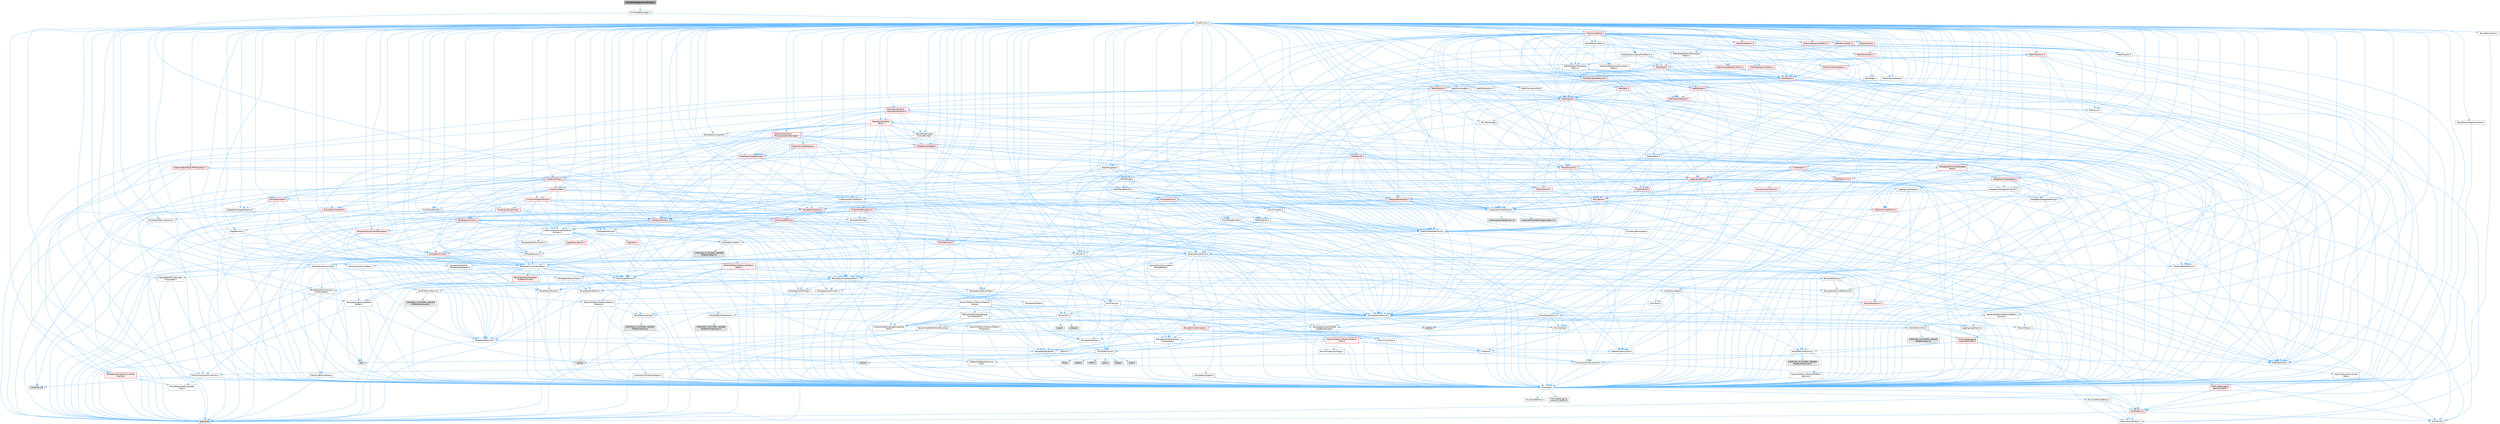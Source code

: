 digraph "ActiveMontageInstanceScope.h"
{
 // INTERACTIVE_SVG=YES
 // LATEX_PDF_SIZE
  bgcolor="transparent";
  edge [fontname=Helvetica,fontsize=10,labelfontname=Helvetica,labelfontsize=10];
  node [fontname=Helvetica,fontsize=10,shape=box,height=0.2,width=0.4];
  Node1 [id="Node000001",label="ActiveMontageInstanceScope.h",height=0.2,width=0.4,color="gray40", fillcolor="grey60", style="filled", fontcolor="black",tooltip=" "];
  Node1 -> Node2 [id="edge1_Node000001_Node000002",color="steelblue1",style="solid",tooltip=" "];
  Node2 [id="Node000002",label="AnimNodeMessages.h",height=0.2,width=0.4,color="grey40", fillcolor="white", style="filled",URL="$d7/d38/AnimNodeMessages_8h.html",tooltip=" "];
  Node2 -> Node3 [id="edge2_Node000002_Node000003",color="steelblue1",style="solid",tooltip=" "];
  Node3 [id="Node000003",label="CoreMinimal.h",height=0.2,width=0.4,color="grey40", fillcolor="white", style="filled",URL="$d7/d67/CoreMinimal_8h.html",tooltip=" "];
  Node3 -> Node4 [id="edge3_Node000003_Node000004",color="steelblue1",style="solid",tooltip=" "];
  Node4 [id="Node000004",label="CoreTypes.h",height=0.2,width=0.4,color="grey40", fillcolor="white", style="filled",URL="$dc/dec/CoreTypes_8h.html",tooltip=" "];
  Node4 -> Node5 [id="edge4_Node000004_Node000005",color="steelblue1",style="solid",tooltip=" "];
  Node5 [id="Node000005",label="HAL/Platform.h",height=0.2,width=0.4,color="red", fillcolor="#FFF0F0", style="filled",URL="$d9/dd0/Platform_8h.html",tooltip=" "];
  Node5 -> Node6 [id="edge5_Node000005_Node000006",color="steelblue1",style="solid",tooltip=" "];
  Node6 [id="Node000006",label="Misc/Build.h",height=0.2,width=0.4,color="grey40", fillcolor="white", style="filled",URL="$d3/dbb/Build_8h.html",tooltip=" "];
  Node5 -> Node8 [id="edge6_Node000005_Node000008",color="steelblue1",style="solid",tooltip=" "];
  Node8 [id="Node000008",label="type_traits",height=0.2,width=0.4,color="grey60", fillcolor="#E0E0E0", style="filled",tooltip=" "];
  Node5 -> Node9 [id="edge7_Node000005_Node000009",color="steelblue1",style="solid",tooltip=" "];
  Node9 [id="Node000009",label="PreprocessorHelpers.h",height=0.2,width=0.4,color="grey40", fillcolor="white", style="filled",URL="$db/ddb/PreprocessorHelpers_8h.html",tooltip=" "];
  Node4 -> Node15 [id="edge8_Node000004_Node000015",color="steelblue1",style="solid",tooltip=" "];
  Node15 [id="Node000015",label="ProfilingDebugging\l/UMemoryDefines.h",height=0.2,width=0.4,color="grey40", fillcolor="white", style="filled",URL="$d2/da2/UMemoryDefines_8h.html",tooltip=" "];
  Node4 -> Node16 [id="edge9_Node000004_Node000016",color="steelblue1",style="solid",tooltip=" "];
  Node16 [id="Node000016",label="Misc/CoreMiscDefines.h",height=0.2,width=0.4,color="grey40", fillcolor="white", style="filled",URL="$da/d38/CoreMiscDefines_8h.html",tooltip=" "];
  Node16 -> Node5 [id="edge10_Node000016_Node000005",color="steelblue1",style="solid",tooltip=" "];
  Node16 -> Node9 [id="edge11_Node000016_Node000009",color="steelblue1",style="solid",tooltip=" "];
  Node4 -> Node17 [id="edge12_Node000004_Node000017",color="steelblue1",style="solid",tooltip=" "];
  Node17 [id="Node000017",label="Misc/CoreDefines.h",height=0.2,width=0.4,color="grey40", fillcolor="white", style="filled",URL="$d3/dd2/CoreDefines_8h.html",tooltip=" "];
  Node3 -> Node18 [id="edge13_Node000003_Node000018",color="steelblue1",style="solid",tooltip=" "];
  Node18 [id="Node000018",label="CoreFwd.h",height=0.2,width=0.4,color="grey40", fillcolor="white", style="filled",URL="$d1/d1e/CoreFwd_8h.html",tooltip=" "];
  Node18 -> Node4 [id="edge14_Node000018_Node000004",color="steelblue1",style="solid",tooltip=" "];
  Node18 -> Node19 [id="edge15_Node000018_Node000019",color="steelblue1",style="solid",tooltip=" "];
  Node19 [id="Node000019",label="Containers/ContainersFwd.h",height=0.2,width=0.4,color="grey40", fillcolor="white", style="filled",URL="$d4/d0a/ContainersFwd_8h.html",tooltip=" "];
  Node19 -> Node5 [id="edge16_Node000019_Node000005",color="steelblue1",style="solid",tooltip=" "];
  Node19 -> Node4 [id="edge17_Node000019_Node000004",color="steelblue1",style="solid",tooltip=" "];
  Node19 -> Node20 [id="edge18_Node000019_Node000020",color="steelblue1",style="solid",tooltip=" "];
  Node20 [id="Node000020",label="Traits/IsContiguousContainer.h",height=0.2,width=0.4,color="grey40", fillcolor="white", style="filled",URL="$d5/d3c/IsContiguousContainer_8h.html",tooltip=" "];
  Node20 -> Node4 [id="edge19_Node000020_Node000004",color="steelblue1",style="solid",tooltip=" "];
  Node20 -> Node21 [id="edge20_Node000020_Node000021",color="steelblue1",style="solid",tooltip=" "];
  Node21 [id="Node000021",label="Misc/StaticAssertComplete\lType.h",height=0.2,width=0.4,color="grey40", fillcolor="white", style="filled",URL="$d5/d4e/StaticAssertCompleteType_8h.html",tooltip=" "];
  Node20 -> Node22 [id="edge21_Node000020_Node000022",color="steelblue1",style="solid",tooltip=" "];
  Node22 [id="Node000022",label="initializer_list",height=0.2,width=0.4,color="grey60", fillcolor="#E0E0E0", style="filled",tooltip=" "];
  Node18 -> Node23 [id="edge22_Node000018_Node000023",color="steelblue1",style="solid",tooltip=" "];
  Node23 [id="Node000023",label="Math/MathFwd.h",height=0.2,width=0.4,color="grey40", fillcolor="white", style="filled",URL="$d2/d10/MathFwd_8h.html",tooltip=" "];
  Node23 -> Node5 [id="edge23_Node000023_Node000005",color="steelblue1",style="solid",tooltip=" "];
  Node18 -> Node24 [id="edge24_Node000018_Node000024",color="steelblue1",style="solid",tooltip=" "];
  Node24 [id="Node000024",label="UObject/UObjectHierarchy\lFwd.h",height=0.2,width=0.4,color="grey40", fillcolor="white", style="filled",URL="$d3/d13/UObjectHierarchyFwd_8h.html",tooltip=" "];
  Node3 -> Node24 [id="edge25_Node000003_Node000024",color="steelblue1",style="solid",tooltip=" "];
  Node3 -> Node19 [id="edge26_Node000003_Node000019",color="steelblue1",style="solid",tooltip=" "];
  Node3 -> Node25 [id="edge27_Node000003_Node000025",color="steelblue1",style="solid",tooltip=" "];
  Node25 [id="Node000025",label="Misc/VarArgs.h",height=0.2,width=0.4,color="grey40", fillcolor="white", style="filled",URL="$d5/d6f/VarArgs_8h.html",tooltip=" "];
  Node25 -> Node4 [id="edge28_Node000025_Node000004",color="steelblue1",style="solid",tooltip=" "];
  Node3 -> Node26 [id="edge29_Node000003_Node000026",color="steelblue1",style="solid",tooltip=" "];
  Node26 [id="Node000026",label="Logging/LogVerbosity.h",height=0.2,width=0.4,color="grey40", fillcolor="white", style="filled",URL="$d2/d8f/LogVerbosity_8h.html",tooltip=" "];
  Node26 -> Node4 [id="edge30_Node000026_Node000004",color="steelblue1",style="solid",tooltip=" "];
  Node3 -> Node27 [id="edge31_Node000003_Node000027",color="steelblue1",style="solid",tooltip=" "];
  Node27 [id="Node000027",label="Misc/OutputDevice.h",height=0.2,width=0.4,color="grey40", fillcolor="white", style="filled",URL="$d7/d32/OutputDevice_8h.html",tooltip=" "];
  Node27 -> Node18 [id="edge32_Node000027_Node000018",color="steelblue1",style="solid",tooltip=" "];
  Node27 -> Node4 [id="edge33_Node000027_Node000004",color="steelblue1",style="solid",tooltip=" "];
  Node27 -> Node26 [id="edge34_Node000027_Node000026",color="steelblue1",style="solid",tooltip=" "];
  Node27 -> Node25 [id="edge35_Node000027_Node000025",color="steelblue1",style="solid",tooltip=" "];
  Node27 -> Node28 [id="edge36_Node000027_Node000028",color="steelblue1",style="solid",tooltip=" "];
  Node28 [id="Node000028",label="Templates/IsArrayOrRefOf\lTypeByPredicate.h",height=0.2,width=0.4,color="grey40", fillcolor="white", style="filled",URL="$d6/da1/IsArrayOrRefOfTypeByPredicate_8h.html",tooltip=" "];
  Node28 -> Node4 [id="edge37_Node000028_Node000004",color="steelblue1",style="solid",tooltip=" "];
  Node27 -> Node29 [id="edge38_Node000027_Node000029",color="steelblue1",style="solid",tooltip=" "];
  Node29 [id="Node000029",label="Templates/IsValidVariadic\lFunctionArg.h",height=0.2,width=0.4,color="grey40", fillcolor="white", style="filled",URL="$d0/dc8/IsValidVariadicFunctionArg_8h.html",tooltip=" "];
  Node29 -> Node4 [id="edge39_Node000029_Node000004",color="steelblue1",style="solid",tooltip=" "];
  Node29 -> Node30 [id="edge40_Node000029_Node000030",color="steelblue1",style="solid",tooltip=" "];
  Node30 [id="Node000030",label="IsEnum.h",height=0.2,width=0.4,color="grey40", fillcolor="white", style="filled",URL="$d4/de5/IsEnum_8h.html",tooltip=" "];
  Node29 -> Node8 [id="edge41_Node000029_Node000008",color="steelblue1",style="solid",tooltip=" "];
  Node27 -> Node31 [id="edge42_Node000027_Node000031",color="steelblue1",style="solid",tooltip=" "];
  Node31 [id="Node000031",label="Traits/IsCharEncodingCompatible\lWith.h",height=0.2,width=0.4,color="grey40", fillcolor="white", style="filled",URL="$df/dd1/IsCharEncodingCompatibleWith_8h.html",tooltip=" "];
  Node31 -> Node8 [id="edge43_Node000031_Node000008",color="steelblue1",style="solid",tooltip=" "];
  Node31 -> Node32 [id="edge44_Node000031_Node000032",color="steelblue1",style="solid",tooltip=" "];
  Node32 [id="Node000032",label="Traits/IsCharType.h",height=0.2,width=0.4,color="grey40", fillcolor="white", style="filled",URL="$db/d51/IsCharType_8h.html",tooltip=" "];
  Node32 -> Node4 [id="edge45_Node000032_Node000004",color="steelblue1",style="solid",tooltip=" "];
  Node3 -> Node33 [id="edge46_Node000003_Node000033",color="steelblue1",style="solid",tooltip=" "];
  Node33 [id="Node000033",label="HAL/PlatformCrt.h",height=0.2,width=0.4,color="grey40", fillcolor="white", style="filled",URL="$d8/d75/PlatformCrt_8h.html",tooltip=" "];
  Node33 -> Node34 [id="edge47_Node000033_Node000034",color="steelblue1",style="solid",tooltip=" "];
  Node34 [id="Node000034",label="new",height=0.2,width=0.4,color="grey60", fillcolor="#E0E0E0", style="filled",tooltip=" "];
  Node33 -> Node35 [id="edge48_Node000033_Node000035",color="steelblue1",style="solid",tooltip=" "];
  Node35 [id="Node000035",label="wchar.h",height=0.2,width=0.4,color="grey60", fillcolor="#E0E0E0", style="filled",tooltip=" "];
  Node33 -> Node36 [id="edge49_Node000033_Node000036",color="steelblue1",style="solid",tooltip=" "];
  Node36 [id="Node000036",label="stddef.h",height=0.2,width=0.4,color="grey60", fillcolor="#E0E0E0", style="filled",tooltip=" "];
  Node33 -> Node37 [id="edge50_Node000033_Node000037",color="steelblue1",style="solid",tooltip=" "];
  Node37 [id="Node000037",label="stdlib.h",height=0.2,width=0.4,color="grey60", fillcolor="#E0E0E0", style="filled",tooltip=" "];
  Node33 -> Node38 [id="edge51_Node000033_Node000038",color="steelblue1",style="solid",tooltip=" "];
  Node38 [id="Node000038",label="stdio.h",height=0.2,width=0.4,color="grey60", fillcolor="#E0E0E0", style="filled",tooltip=" "];
  Node33 -> Node39 [id="edge52_Node000033_Node000039",color="steelblue1",style="solid",tooltip=" "];
  Node39 [id="Node000039",label="stdarg.h",height=0.2,width=0.4,color="grey60", fillcolor="#E0E0E0", style="filled",tooltip=" "];
  Node33 -> Node40 [id="edge53_Node000033_Node000040",color="steelblue1",style="solid",tooltip=" "];
  Node40 [id="Node000040",label="math.h",height=0.2,width=0.4,color="grey60", fillcolor="#E0E0E0", style="filled",tooltip=" "];
  Node33 -> Node41 [id="edge54_Node000033_Node000041",color="steelblue1",style="solid",tooltip=" "];
  Node41 [id="Node000041",label="float.h",height=0.2,width=0.4,color="grey60", fillcolor="#E0E0E0", style="filled",tooltip=" "];
  Node33 -> Node42 [id="edge55_Node000033_Node000042",color="steelblue1",style="solid",tooltip=" "];
  Node42 [id="Node000042",label="string.h",height=0.2,width=0.4,color="grey60", fillcolor="#E0E0E0", style="filled",tooltip=" "];
  Node3 -> Node43 [id="edge56_Node000003_Node000043",color="steelblue1",style="solid",tooltip=" "];
  Node43 [id="Node000043",label="HAL/PlatformMisc.h",height=0.2,width=0.4,color="grey40", fillcolor="white", style="filled",URL="$d0/df5/PlatformMisc_8h.html",tooltip=" "];
  Node43 -> Node4 [id="edge57_Node000043_Node000004",color="steelblue1",style="solid",tooltip=" "];
  Node43 -> Node44 [id="edge58_Node000043_Node000044",color="steelblue1",style="solid",tooltip=" "];
  Node44 [id="Node000044",label="GenericPlatform/GenericPlatform\lMisc.h",height=0.2,width=0.4,color="red", fillcolor="#FFF0F0", style="filled",URL="$db/d9a/GenericPlatformMisc_8h.html",tooltip=" "];
  Node44 -> Node18 [id="edge59_Node000044_Node000018",color="steelblue1",style="solid",tooltip=" "];
  Node44 -> Node4 [id="edge60_Node000044_Node000004",color="steelblue1",style="solid",tooltip=" "];
  Node44 -> Node33 [id="edge61_Node000044_Node000033",color="steelblue1",style="solid",tooltip=" "];
  Node44 -> Node48 [id="edge62_Node000044_Node000048",color="steelblue1",style="solid",tooltip=" "];
  Node48 [id="Node000048",label="Math/NumericLimits.h",height=0.2,width=0.4,color="grey40", fillcolor="white", style="filled",URL="$df/d1b/NumericLimits_8h.html",tooltip=" "];
  Node48 -> Node4 [id="edge63_Node000048_Node000004",color="steelblue1",style="solid",tooltip=" "];
  Node44 -> Node49 [id="edge64_Node000044_Node000049",color="steelblue1",style="solid",tooltip=" "];
  Node49 [id="Node000049",label="Misc/CompressionFlags.h",height=0.2,width=0.4,color="grey40", fillcolor="white", style="filled",URL="$d9/d76/CompressionFlags_8h.html",tooltip=" "];
  Node43 -> Node53 [id="edge65_Node000043_Node000053",color="steelblue1",style="solid",tooltip=" "];
  Node53 [id="Node000053",label="COMPILED_PLATFORM_HEADER\l(PlatformMisc.h)",height=0.2,width=0.4,color="grey60", fillcolor="#E0E0E0", style="filled",tooltip=" "];
  Node43 -> Node54 [id="edge66_Node000043_Node000054",color="steelblue1",style="solid",tooltip=" "];
  Node54 [id="Node000054",label="ProfilingDebugging\l/CpuProfilerTrace.h",height=0.2,width=0.4,color="red", fillcolor="#FFF0F0", style="filled",URL="$da/dcb/CpuProfilerTrace_8h.html",tooltip=" "];
  Node54 -> Node4 [id="edge67_Node000054_Node000004",color="steelblue1",style="solid",tooltip=" "];
  Node54 -> Node19 [id="edge68_Node000054_Node000019",color="steelblue1",style="solid",tooltip=" "];
  Node54 -> Node55 [id="edge69_Node000054_Node000055",color="steelblue1",style="solid",tooltip=" "];
  Node55 [id="Node000055",label="HAL/PlatformAtomics.h",height=0.2,width=0.4,color="grey40", fillcolor="white", style="filled",URL="$d3/d36/PlatformAtomics_8h.html",tooltip=" "];
  Node55 -> Node4 [id="edge70_Node000055_Node000004",color="steelblue1",style="solid",tooltip=" "];
  Node55 -> Node56 [id="edge71_Node000055_Node000056",color="steelblue1",style="solid",tooltip=" "];
  Node56 [id="Node000056",label="GenericPlatform/GenericPlatform\lAtomics.h",height=0.2,width=0.4,color="grey40", fillcolor="white", style="filled",URL="$da/d72/GenericPlatformAtomics_8h.html",tooltip=" "];
  Node56 -> Node4 [id="edge72_Node000056_Node000004",color="steelblue1",style="solid",tooltip=" "];
  Node55 -> Node57 [id="edge73_Node000055_Node000057",color="steelblue1",style="solid",tooltip=" "];
  Node57 [id="Node000057",label="COMPILED_PLATFORM_HEADER\l(PlatformAtomics.h)",height=0.2,width=0.4,color="grey60", fillcolor="#E0E0E0", style="filled",tooltip=" "];
  Node54 -> Node9 [id="edge74_Node000054_Node000009",color="steelblue1",style="solid",tooltip=" "];
  Node54 -> Node6 [id="edge75_Node000054_Node000006",color="steelblue1",style="solid",tooltip=" "];
  Node3 -> Node62 [id="edge76_Node000003_Node000062",color="steelblue1",style="solid",tooltip=" "];
  Node62 [id="Node000062",label="Misc/AssertionMacros.h",height=0.2,width=0.4,color="grey40", fillcolor="white", style="filled",URL="$d0/dfa/AssertionMacros_8h.html",tooltip=" "];
  Node62 -> Node4 [id="edge77_Node000062_Node000004",color="steelblue1",style="solid",tooltip=" "];
  Node62 -> Node5 [id="edge78_Node000062_Node000005",color="steelblue1",style="solid",tooltip=" "];
  Node62 -> Node43 [id="edge79_Node000062_Node000043",color="steelblue1",style="solid",tooltip=" "];
  Node62 -> Node9 [id="edge80_Node000062_Node000009",color="steelblue1",style="solid",tooltip=" "];
  Node62 -> Node63 [id="edge81_Node000062_Node000063",color="steelblue1",style="solid",tooltip=" "];
  Node63 [id="Node000063",label="Templates/EnableIf.h",height=0.2,width=0.4,color="grey40", fillcolor="white", style="filled",URL="$d7/d60/EnableIf_8h.html",tooltip=" "];
  Node63 -> Node4 [id="edge82_Node000063_Node000004",color="steelblue1",style="solid",tooltip=" "];
  Node62 -> Node28 [id="edge83_Node000062_Node000028",color="steelblue1",style="solid",tooltip=" "];
  Node62 -> Node29 [id="edge84_Node000062_Node000029",color="steelblue1",style="solid",tooltip=" "];
  Node62 -> Node31 [id="edge85_Node000062_Node000031",color="steelblue1",style="solid",tooltip=" "];
  Node62 -> Node25 [id="edge86_Node000062_Node000025",color="steelblue1",style="solid",tooltip=" "];
  Node62 -> Node64 [id="edge87_Node000062_Node000064",color="steelblue1",style="solid",tooltip=" "];
  Node64 [id="Node000064",label="String/FormatStringSan.h",height=0.2,width=0.4,color="red", fillcolor="#FFF0F0", style="filled",URL="$d3/d8b/FormatStringSan_8h.html",tooltip=" "];
  Node64 -> Node8 [id="edge88_Node000064_Node000008",color="steelblue1",style="solid",tooltip=" "];
  Node64 -> Node4 [id="edge89_Node000064_Node000004",color="steelblue1",style="solid",tooltip=" "];
  Node64 -> Node65 [id="edge90_Node000064_Node000065",color="steelblue1",style="solid",tooltip=" "];
  Node65 [id="Node000065",label="Templates/Requires.h",height=0.2,width=0.4,color="grey40", fillcolor="white", style="filled",URL="$dc/d96/Requires_8h.html",tooltip=" "];
  Node65 -> Node63 [id="edge91_Node000065_Node000063",color="steelblue1",style="solid",tooltip=" "];
  Node65 -> Node8 [id="edge92_Node000065_Node000008",color="steelblue1",style="solid",tooltip=" "];
  Node64 -> Node66 [id="edge93_Node000064_Node000066",color="steelblue1",style="solid",tooltip=" "];
  Node66 [id="Node000066",label="Templates/Identity.h",height=0.2,width=0.4,color="grey40", fillcolor="white", style="filled",URL="$d0/dd5/Identity_8h.html",tooltip=" "];
  Node64 -> Node29 [id="edge94_Node000064_Node000029",color="steelblue1",style="solid",tooltip=" "];
  Node64 -> Node32 [id="edge95_Node000064_Node000032",color="steelblue1",style="solid",tooltip=" "];
  Node64 -> Node19 [id="edge96_Node000064_Node000019",color="steelblue1",style="solid",tooltip=" "];
  Node62 -> Node70 [id="edge97_Node000062_Node000070",color="steelblue1",style="solid",tooltip=" "];
  Node70 [id="Node000070",label="atomic",height=0.2,width=0.4,color="grey60", fillcolor="#E0E0E0", style="filled",tooltip=" "];
  Node3 -> Node71 [id="edge98_Node000003_Node000071",color="steelblue1",style="solid",tooltip=" "];
  Node71 [id="Node000071",label="Templates/IsPointer.h",height=0.2,width=0.4,color="grey40", fillcolor="white", style="filled",URL="$d7/d05/IsPointer_8h.html",tooltip=" "];
  Node71 -> Node4 [id="edge99_Node000071_Node000004",color="steelblue1",style="solid",tooltip=" "];
  Node3 -> Node72 [id="edge100_Node000003_Node000072",color="steelblue1",style="solid",tooltip=" "];
  Node72 [id="Node000072",label="HAL/PlatformMemory.h",height=0.2,width=0.4,color="grey40", fillcolor="white", style="filled",URL="$de/d68/PlatformMemory_8h.html",tooltip=" "];
  Node72 -> Node4 [id="edge101_Node000072_Node000004",color="steelblue1",style="solid",tooltip=" "];
  Node72 -> Node73 [id="edge102_Node000072_Node000073",color="steelblue1",style="solid",tooltip=" "];
  Node73 [id="Node000073",label="GenericPlatform/GenericPlatform\lMemory.h",height=0.2,width=0.4,color="grey40", fillcolor="white", style="filled",URL="$dd/d22/GenericPlatformMemory_8h.html",tooltip=" "];
  Node73 -> Node18 [id="edge103_Node000073_Node000018",color="steelblue1",style="solid",tooltip=" "];
  Node73 -> Node4 [id="edge104_Node000073_Node000004",color="steelblue1",style="solid",tooltip=" "];
  Node73 -> Node74 [id="edge105_Node000073_Node000074",color="steelblue1",style="solid",tooltip=" "];
  Node74 [id="Node000074",label="HAL/PlatformString.h",height=0.2,width=0.4,color="grey40", fillcolor="white", style="filled",URL="$db/db5/PlatformString_8h.html",tooltip=" "];
  Node74 -> Node4 [id="edge106_Node000074_Node000004",color="steelblue1",style="solid",tooltip=" "];
  Node74 -> Node75 [id="edge107_Node000074_Node000075",color="steelblue1",style="solid",tooltip=" "];
  Node75 [id="Node000075",label="COMPILED_PLATFORM_HEADER\l(PlatformString.h)",height=0.2,width=0.4,color="grey60", fillcolor="#E0E0E0", style="filled",tooltip=" "];
  Node73 -> Node42 [id="edge108_Node000073_Node000042",color="steelblue1",style="solid",tooltip=" "];
  Node73 -> Node35 [id="edge109_Node000073_Node000035",color="steelblue1",style="solid",tooltip=" "];
  Node72 -> Node76 [id="edge110_Node000072_Node000076",color="steelblue1",style="solid",tooltip=" "];
  Node76 [id="Node000076",label="COMPILED_PLATFORM_HEADER\l(PlatformMemory.h)",height=0.2,width=0.4,color="grey60", fillcolor="#E0E0E0", style="filled",tooltip=" "];
  Node3 -> Node55 [id="edge111_Node000003_Node000055",color="steelblue1",style="solid",tooltip=" "];
  Node3 -> Node77 [id="edge112_Node000003_Node000077",color="steelblue1",style="solid",tooltip=" "];
  Node77 [id="Node000077",label="Misc/Exec.h",height=0.2,width=0.4,color="grey40", fillcolor="white", style="filled",URL="$de/ddb/Exec_8h.html",tooltip=" "];
  Node77 -> Node4 [id="edge113_Node000077_Node000004",color="steelblue1",style="solid",tooltip=" "];
  Node77 -> Node62 [id="edge114_Node000077_Node000062",color="steelblue1",style="solid",tooltip=" "];
  Node3 -> Node78 [id="edge115_Node000003_Node000078",color="steelblue1",style="solid",tooltip=" "];
  Node78 [id="Node000078",label="HAL/MemoryBase.h",height=0.2,width=0.4,color="grey40", fillcolor="white", style="filled",URL="$d6/d9f/MemoryBase_8h.html",tooltip=" "];
  Node78 -> Node4 [id="edge116_Node000078_Node000004",color="steelblue1",style="solid",tooltip=" "];
  Node78 -> Node55 [id="edge117_Node000078_Node000055",color="steelblue1",style="solid",tooltip=" "];
  Node78 -> Node33 [id="edge118_Node000078_Node000033",color="steelblue1",style="solid",tooltip=" "];
  Node78 -> Node77 [id="edge119_Node000078_Node000077",color="steelblue1",style="solid",tooltip=" "];
  Node78 -> Node27 [id="edge120_Node000078_Node000027",color="steelblue1",style="solid",tooltip=" "];
  Node78 -> Node79 [id="edge121_Node000078_Node000079",color="steelblue1",style="solid",tooltip=" "];
  Node79 [id="Node000079",label="Templates/Atomic.h",height=0.2,width=0.4,color="red", fillcolor="#FFF0F0", style="filled",URL="$d3/d91/Atomic_8h.html",tooltip=" "];
  Node79 -> Node87 [id="edge122_Node000079_Node000087",color="steelblue1",style="solid",tooltip=" "];
  Node87 [id="Node000087",label="Traits/IntType.h",height=0.2,width=0.4,color="grey40", fillcolor="white", style="filled",URL="$d7/deb/IntType_8h.html",tooltip=" "];
  Node87 -> Node5 [id="edge123_Node000087_Node000005",color="steelblue1",style="solid",tooltip=" "];
  Node79 -> Node70 [id="edge124_Node000079_Node000070",color="steelblue1",style="solid",tooltip=" "];
  Node3 -> Node88 [id="edge125_Node000003_Node000088",color="steelblue1",style="solid",tooltip=" "];
  Node88 [id="Node000088",label="HAL/UnrealMemory.h",height=0.2,width=0.4,color="grey40", fillcolor="white", style="filled",URL="$d9/d96/UnrealMemory_8h.html",tooltip=" "];
  Node88 -> Node4 [id="edge126_Node000088_Node000004",color="steelblue1",style="solid",tooltip=" "];
  Node88 -> Node73 [id="edge127_Node000088_Node000073",color="steelblue1",style="solid",tooltip=" "];
  Node88 -> Node78 [id="edge128_Node000088_Node000078",color="steelblue1",style="solid",tooltip=" "];
  Node88 -> Node72 [id="edge129_Node000088_Node000072",color="steelblue1",style="solid",tooltip=" "];
  Node88 -> Node89 [id="edge130_Node000088_Node000089",color="steelblue1",style="solid",tooltip=" "];
  Node89 [id="Node000089",label="ProfilingDebugging\l/MemoryTrace.h",height=0.2,width=0.4,color="red", fillcolor="#FFF0F0", style="filled",URL="$da/dd7/MemoryTrace_8h.html",tooltip=" "];
  Node89 -> Node5 [id="edge131_Node000089_Node000005",color="steelblue1",style="solid",tooltip=" "];
  Node88 -> Node71 [id="edge132_Node000088_Node000071",color="steelblue1",style="solid",tooltip=" "];
  Node3 -> Node90 [id="edge133_Node000003_Node000090",color="steelblue1",style="solid",tooltip=" "];
  Node90 [id="Node000090",label="Templates/IsArithmetic.h",height=0.2,width=0.4,color="grey40", fillcolor="white", style="filled",URL="$d2/d5d/IsArithmetic_8h.html",tooltip=" "];
  Node90 -> Node4 [id="edge134_Node000090_Node000004",color="steelblue1",style="solid",tooltip=" "];
  Node3 -> Node84 [id="edge135_Node000003_Node000084",color="steelblue1",style="solid",tooltip=" "];
  Node84 [id="Node000084",label="Templates/AndOrNot.h",height=0.2,width=0.4,color="grey40", fillcolor="white", style="filled",URL="$db/d0a/AndOrNot_8h.html",tooltip=" "];
  Node84 -> Node4 [id="edge136_Node000084_Node000004",color="steelblue1",style="solid",tooltip=" "];
  Node3 -> Node91 [id="edge137_Node000003_Node000091",color="steelblue1",style="solid",tooltip=" "];
  Node91 [id="Node000091",label="Templates/IsPODType.h",height=0.2,width=0.4,color="grey40", fillcolor="white", style="filled",URL="$d7/db1/IsPODType_8h.html",tooltip=" "];
  Node91 -> Node4 [id="edge138_Node000091_Node000004",color="steelblue1",style="solid",tooltip=" "];
  Node3 -> Node92 [id="edge139_Node000003_Node000092",color="steelblue1",style="solid",tooltip=" "];
  Node92 [id="Node000092",label="Templates/IsUECoreType.h",height=0.2,width=0.4,color="grey40", fillcolor="white", style="filled",URL="$d1/db8/IsUECoreType_8h.html",tooltip=" "];
  Node92 -> Node4 [id="edge140_Node000092_Node000004",color="steelblue1",style="solid",tooltip=" "];
  Node92 -> Node8 [id="edge141_Node000092_Node000008",color="steelblue1",style="solid",tooltip=" "];
  Node3 -> Node85 [id="edge142_Node000003_Node000085",color="steelblue1",style="solid",tooltip=" "];
  Node85 [id="Node000085",label="Templates/IsTriviallyCopy\lConstructible.h",height=0.2,width=0.4,color="grey40", fillcolor="white", style="filled",URL="$d3/d78/IsTriviallyCopyConstructible_8h.html",tooltip=" "];
  Node85 -> Node4 [id="edge143_Node000085_Node000004",color="steelblue1",style="solid",tooltip=" "];
  Node85 -> Node8 [id="edge144_Node000085_Node000008",color="steelblue1",style="solid",tooltip=" "];
  Node3 -> Node93 [id="edge145_Node000003_Node000093",color="steelblue1",style="solid",tooltip=" "];
  Node93 [id="Node000093",label="Templates/UnrealTypeTraits.h",height=0.2,width=0.4,color="grey40", fillcolor="white", style="filled",URL="$d2/d2d/UnrealTypeTraits_8h.html",tooltip=" "];
  Node93 -> Node4 [id="edge146_Node000093_Node000004",color="steelblue1",style="solid",tooltip=" "];
  Node93 -> Node71 [id="edge147_Node000093_Node000071",color="steelblue1",style="solid",tooltip=" "];
  Node93 -> Node62 [id="edge148_Node000093_Node000062",color="steelblue1",style="solid",tooltip=" "];
  Node93 -> Node84 [id="edge149_Node000093_Node000084",color="steelblue1",style="solid",tooltip=" "];
  Node93 -> Node63 [id="edge150_Node000093_Node000063",color="steelblue1",style="solid",tooltip=" "];
  Node93 -> Node90 [id="edge151_Node000093_Node000090",color="steelblue1",style="solid",tooltip=" "];
  Node93 -> Node30 [id="edge152_Node000093_Node000030",color="steelblue1",style="solid",tooltip=" "];
  Node93 -> Node94 [id="edge153_Node000093_Node000094",color="steelblue1",style="solid",tooltip=" "];
  Node94 [id="Node000094",label="Templates/Models.h",height=0.2,width=0.4,color="grey40", fillcolor="white", style="filled",URL="$d3/d0c/Models_8h.html",tooltip=" "];
  Node94 -> Node66 [id="edge154_Node000094_Node000066",color="steelblue1",style="solid",tooltip=" "];
  Node93 -> Node91 [id="edge155_Node000093_Node000091",color="steelblue1",style="solid",tooltip=" "];
  Node93 -> Node92 [id="edge156_Node000093_Node000092",color="steelblue1",style="solid",tooltip=" "];
  Node93 -> Node85 [id="edge157_Node000093_Node000085",color="steelblue1",style="solid",tooltip=" "];
  Node3 -> Node63 [id="edge158_Node000003_Node000063",color="steelblue1",style="solid",tooltip=" "];
  Node3 -> Node95 [id="edge159_Node000003_Node000095",color="steelblue1",style="solid",tooltip=" "];
  Node95 [id="Node000095",label="Templates/RemoveReference.h",height=0.2,width=0.4,color="grey40", fillcolor="white", style="filled",URL="$da/dbe/RemoveReference_8h.html",tooltip=" "];
  Node95 -> Node4 [id="edge160_Node000095_Node000004",color="steelblue1",style="solid",tooltip=" "];
  Node3 -> Node96 [id="edge161_Node000003_Node000096",color="steelblue1",style="solid",tooltip=" "];
  Node96 [id="Node000096",label="Templates/IntegralConstant.h",height=0.2,width=0.4,color="grey40", fillcolor="white", style="filled",URL="$db/d1b/IntegralConstant_8h.html",tooltip=" "];
  Node96 -> Node4 [id="edge162_Node000096_Node000004",color="steelblue1",style="solid",tooltip=" "];
  Node3 -> Node97 [id="edge163_Node000003_Node000097",color="steelblue1",style="solid",tooltip=" "];
  Node97 [id="Node000097",label="Templates/IsClass.h",height=0.2,width=0.4,color="grey40", fillcolor="white", style="filled",URL="$db/dcb/IsClass_8h.html",tooltip=" "];
  Node97 -> Node4 [id="edge164_Node000097_Node000004",color="steelblue1",style="solid",tooltip=" "];
  Node3 -> Node98 [id="edge165_Node000003_Node000098",color="steelblue1",style="solid",tooltip=" "];
  Node98 [id="Node000098",label="Templates/TypeCompatible\lBytes.h",height=0.2,width=0.4,color="grey40", fillcolor="white", style="filled",URL="$df/d0a/TypeCompatibleBytes_8h.html",tooltip=" "];
  Node98 -> Node4 [id="edge166_Node000098_Node000004",color="steelblue1",style="solid",tooltip=" "];
  Node98 -> Node42 [id="edge167_Node000098_Node000042",color="steelblue1",style="solid",tooltip=" "];
  Node98 -> Node34 [id="edge168_Node000098_Node000034",color="steelblue1",style="solid",tooltip=" "];
  Node98 -> Node8 [id="edge169_Node000098_Node000008",color="steelblue1",style="solid",tooltip=" "];
  Node3 -> Node20 [id="edge170_Node000003_Node000020",color="steelblue1",style="solid",tooltip=" "];
  Node3 -> Node99 [id="edge171_Node000003_Node000099",color="steelblue1",style="solid",tooltip=" "];
  Node99 [id="Node000099",label="Templates/UnrealTemplate.h",height=0.2,width=0.4,color="grey40", fillcolor="white", style="filled",URL="$d4/d24/UnrealTemplate_8h.html",tooltip=" "];
  Node99 -> Node4 [id="edge172_Node000099_Node000004",color="steelblue1",style="solid",tooltip=" "];
  Node99 -> Node71 [id="edge173_Node000099_Node000071",color="steelblue1",style="solid",tooltip=" "];
  Node99 -> Node88 [id="edge174_Node000099_Node000088",color="steelblue1",style="solid",tooltip=" "];
  Node99 -> Node100 [id="edge175_Node000099_Node000100",color="steelblue1",style="solid",tooltip=" "];
  Node100 [id="Node000100",label="Templates/CopyQualifiers\lAndRefsFromTo.h",height=0.2,width=0.4,color="red", fillcolor="#FFF0F0", style="filled",URL="$d3/db3/CopyQualifiersAndRefsFromTo_8h.html",tooltip=" "];
  Node99 -> Node93 [id="edge176_Node000099_Node000093",color="steelblue1",style="solid",tooltip=" "];
  Node99 -> Node95 [id="edge177_Node000099_Node000095",color="steelblue1",style="solid",tooltip=" "];
  Node99 -> Node65 [id="edge178_Node000099_Node000065",color="steelblue1",style="solid",tooltip=" "];
  Node99 -> Node98 [id="edge179_Node000099_Node000098",color="steelblue1",style="solid",tooltip=" "];
  Node99 -> Node66 [id="edge180_Node000099_Node000066",color="steelblue1",style="solid",tooltip=" "];
  Node99 -> Node20 [id="edge181_Node000099_Node000020",color="steelblue1",style="solid",tooltip=" "];
  Node99 -> Node102 [id="edge182_Node000099_Node000102",color="steelblue1",style="solid",tooltip=" "];
  Node102 [id="Node000102",label="Traits/UseBitwiseSwap.h",height=0.2,width=0.4,color="grey40", fillcolor="white", style="filled",URL="$db/df3/UseBitwiseSwap_8h.html",tooltip=" "];
  Node102 -> Node4 [id="edge183_Node000102_Node000004",color="steelblue1",style="solid",tooltip=" "];
  Node102 -> Node8 [id="edge184_Node000102_Node000008",color="steelblue1",style="solid",tooltip=" "];
  Node99 -> Node8 [id="edge185_Node000099_Node000008",color="steelblue1",style="solid",tooltip=" "];
  Node3 -> Node48 [id="edge186_Node000003_Node000048",color="steelblue1",style="solid",tooltip=" "];
  Node3 -> Node103 [id="edge187_Node000003_Node000103",color="steelblue1",style="solid",tooltip=" "];
  Node103 [id="Node000103",label="HAL/PlatformMath.h",height=0.2,width=0.4,color="grey40", fillcolor="white", style="filled",URL="$dc/d53/PlatformMath_8h.html",tooltip=" "];
  Node103 -> Node4 [id="edge188_Node000103_Node000004",color="steelblue1",style="solid",tooltip=" "];
  Node103 -> Node104 [id="edge189_Node000103_Node000104",color="steelblue1",style="solid",tooltip=" "];
  Node104 [id="Node000104",label="GenericPlatform/GenericPlatform\lMath.h",height=0.2,width=0.4,color="red", fillcolor="#FFF0F0", style="filled",URL="$d5/d79/GenericPlatformMath_8h.html",tooltip=" "];
  Node104 -> Node4 [id="edge190_Node000104_Node000004",color="steelblue1",style="solid",tooltip=" "];
  Node104 -> Node19 [id="edge191_Node000104_Node000019",color="steelblue1",style="solid",tooltip=" "];
  Node104 -> Node33 [id="edge192_Node000104_Node000033",color="steelblue1",style="solid",tooltip=" "];
  Node104 -> Node84 [id="edge193_Node000104_Node000084",color="steelblue1",style="solid",tooltip=" "];
  Node104 -> Node105 [id="edge194_Node000104_Node000105",color="steelblue1",style="solid",tooltip=" "];
  Node105 [id="Node000105",label="Templates/Decay.h",height=0.2,width=0.4,color="grey40", fillcolor="white", style="filled",URL="$dd/d0f/Decay_8h.html",tooltip=" "];
  Node105 -> Node4 [id="edge195_Node000105_Node000004",color="steelblue1",style="solid",tooltip=" "];
  Node105 -> Node95 [id="edge196_Node000105_Node000095",color="steelblue1",style="solid",tooltip=" "];
  Node105 -> Node8 [id="edge197_Node000105_Node000008",color="steelblue1",style="solid",tooltip=" "];
  Node104 -> Node93 [id="edge198_Node000104_Node000093",color="steelblue1",style="solid",tooltip=" "];
  Node104 -> Node65 [id="edge199_Node000104_Node000065",color="steelblue1",style="solid",tooltip=" "];
  Node104 -> Node98 [id="edge200_Node000104_Node000098",color="steelblue1",style="solid",tooltip=" "];
  Node104 -> Node8 [id="edge201_Node000104_Node000008",color="steelblue1",style="solid",tooltip=" "];
  Node103 -> Node110 [id="edge202_Node000103_Node000110",color="steelblue1",style="solid",tooltip=" "];
  Node110 [id="Node000110",label="COMPILED_PLATFORM_HEADER\l(PlatformMath.h)",height=0.2,width=0.4,color="grey60", fillcolor="#E0E0E0", style="filled",tooltip=" "];
  Node3 -> Node86 [id="edge203_Node000003_Node000086",color="steelblue1",style="solid",tooltip=" "];
  Node86 [id="Node000086",label="Templates/IsTriviallyCopy\lAssignable.h",height=0.2,width=0.4,color="grey40", fillcolor="white", style="filled",URL="$d2/df2/IsTriviallyCopyAssignable_8h.html",tooltip=" "];
  Node86 -> Node4 [id="edge204_Node000086_Node000004",color="steelblue1",style="solid",tooltip=" "];
  Node86 -> Node8 [id="edge205_Node000086_Node000008",color="steelblue1",style="solid",tooltip=" "];
  Node3 -> Node111 [id="edge206_Node000003_Node000111",color="steelblue1",style="solid",tooltip=" "];
  Node111 [id="Node000111",label="Templates/MemoryOps.h",height=0.2,width=0.4,color="grey40", fillcolor="white", style="filled",URL="$db/dea/MemoryOps_8h.html",tooltip=" "];
  Node111 -> Node4 [id="edge207_Node000111_Node000004",color="steelblue1",style="solid",tooltip=" "];
  Node111 -> Node88 [id="edge208_Node000111_Node000088",color="steelblue1",style="solid",tooltip=" "];
  Node111 -> Node86 [id="edge209_Node000111_Node000086",color="steelblue1",style="solid",tooltip=" "];
  Node111 -> Node85 [id="edge210_Node000111_Node000085",color="steelblue1",style="solid",tooltip=" "];
  Node111 -> Node65 [id="edge211_Node000111_Node000065",color="steelblue1",style="solid",tooltip=" "];
  Node111 -> Node93 [id="edge212_Node000111_Node000093",color="steelblue1",style="solid",tooltip=" "];
  Node111 -> Node102 [id="edge213_Node000111_Node000102",color="steelblue1",style="solid",tooltip=" "];
  Node111 -> Node34 [id="edge214_Node000111_Node000034",color="steelblue1",style="solid",tooltip=" "];
  Node111 -> Node8 [id="edge215_Node000111_Node000008",color="steelblue1",style="solid",tooltip=" "];
  Node3 -> Node112 [id="edge216_Node000003_Node000112",color="steelblue1",style="solid",tooltip=" "];
  Node112 [id="Node000112",label="Containers/ContainerAllocation\lPolicies.h",height=0.2,width=0.4,color="grey40", fillcolor="white", style="filled",URL="$d7/dff/ContainerAllocationPolicies_8h.html",tooltip=" "];
  Node112 -> Node4 [id="edge217_Node000112_Node000004",color="steelblue1",style="solid",tooltip=" "];
  Node112 -> Node113 [id="edge218_Node000112_Node000113",color="steelblue1",style="solid",tooltip=" "];
  Node113 [id="Node000113",label="Containers/ContainerHelpers.h",height=0.2,width=0.4,color="grey40", fillcolor="white", style="filled",URL="$d7/d33/ContainerHelpers_8h.html",tooltip=" "];
  Node113 -> Node4 [id="edge219_Node000113_Node000004",color="steelblue1",style="solid",tooltip=" "];
  Node112 -> Node112 [id="edge220_Node000112_Node000112",color="steelblue1",style="solid",tooltip=" "];
  Node112 -> Node103 [id="edge221_Node000112_Node000103",color="steelblue1",style="solid",tooltip=" "];
  Node112 -> Node88 [id="edge222_Node000112_Node000088",color="steelblue1",style="solid",tooltip=" "];
  Node112 -> Node48 [id="edge223_Node000112_Node000048",color="steelblue1",style="solid",tooltip=" "];
  Node112 -> Node62 [id="edge224_Node000112_Node000062",color="steelblue1",style="solid",tooltip=" "];
  Node112 -> Node114 [id="edge225_Node000112_Node000114",color="steelblue1",style="solid",tooltip=" "];
  Node114 [id="Node000114",label="Templates/IsPolymorphic.h",height=0.2,width=0.4,color="grey40", fillcolor="white", style="filled",URL="$dc/d20/IsPolymorphic_8h.html",tooltip=" "];
  Node112 -> Node111 [id="edge226_Node000112_Node000111",color="steelblue1",style="solid",tooltip=" "];
  Node112 -> Node98 [id="edge227_Node000112_Node000098",color="steelblue1",style="solid",tooltip=" "];
  Node112 -> Node8 [id="edge228_Node000112_Node000008",color="steelblue1",style="solid",tooltip=" "];
  Node3 -> Node115 [id="edge229_Node000003_Node000115",color="steelblue1",style="solid",tooltip=" "];
  Node115 [id="Node000115",label="Templates/IsEnumClass.h",height=0.2,width=0.4,color="grey40", fillcolor="white", style="filled",URL="$d7/d15/IsEnumClass_8h.html",tooltip=" "];
  Node115 -> Node4 [id="edge230_Node000115_Node000004",color="steelblue1",style="solid",tooltip=" "];
  Node115 -> Node84 [id="edge231_Node000115_Node000084",color="steelblue1",style="solid",tooltip=" "];
  Node3 -> Node116 [id="edge232_Node000003_Node000116",color="steelblue1",style="solid",tooltip=" "];
  Node116 [id="Node000116",label="HAL/PlatformProperties.h",height=0.2,width=0.4,color="grey40", fillcolor="white", style="filled",URL="$d9/db0/PlatformProperties_8h.html",tooltip=" "];
  Node116 -> Node4 [id="edge233_Node000116_Node000004",color="steelblue1",style="solid",tooltip=" "];
  Node116 -> Node117 [id="edge234_Node000116_Node000117",color="steelblue1",style="solid",tooltip=" "];
  Node117 [id="Node000117",label="GenericPlatform/GenericPlatform\lProperties.h",height=0.2,width=0.4,color="grey40", fillcolor="white", style="filled",URL="$d2/dcd/GenericPlatformProperties_8h.html",tooltip=" "];
  Node117 -> Node4 [id="edge235_Node000117_Node000004",color="steelblue1",style="solid",tooltip=" "];
  Node117 -> Node44 [id="edge236_Node000117_Node000044",color="steelblue1",style="solid",tooltip=" "];
  Node116 -> Node118 [id="edge237_Node000116_Node000118",color="steelblue1",style="solid",tooltip=" "];
  Node118 [id="Node000118",label="COMPILED_PLATFORM_HEADER\l(PlatformProperties.h)",height=0.2,width=0.4,color="grey60", fillcolor="#E0E0E0", style="filled",tooltip=" "];
  Node3 -> Node119 [id="edge238_Node000003_Node000119",color="steelblue1",style="solid",tooltip=" "];
  Node119 [id="Node000119",label="Misc/EngineVersionBase.h",height=0.2,width=0.4,color="grey40", fillcolor="white", style="filled",URL="$d5/d2b/EngineVersionBase_8h.html",tooltip=" "];
  Node119 -> Node4 [id="edge239_Node000119_Node000004",color="steelblue1",style="solid",tooltip=" "];
  Node3 -> Node120 [id="edge240_Node000003_Node000120",color="steelblue1",style="solid",tooltip=" "];
  Node120 [id="Node000120",label="Internationalization\l/TextNamespaceFwd.h",height=0.2,width=0.4,color="grey40", fillcolor="white", style="filled",URL="$d8/d97/TextNamespaceFwd_8h.html",tooltip=" "];
  Node120 -> Node4 [id="edge241_Node000120_Node000004",color="steelblue1",style="solid",tooltip=" "];
  Node3 -> Node121 [id="edge242_Node000003_Node000121",color="steelblue1",style="solid",tooltip=" "];
  Node121 [id="Node000121",label="Serialization/Archive.h",height=0.2,width=0.4,color="grey40", fillcolor="white", style="filled",URL="$d7/d3b/Archive_8h.html",tooltip=" "];
  Node121 -> Node18 [id="edge243_Node000121_Node000018",color="steelblue1",style="solid",tooltip=" "];
  Node121 -> Node4 [id="edge244_Node000121_Node000004",color="steelblue1",style="solid",tooltip=" "];
  Node121 -> Node116 [id="edge245_Node000121_Node000116",color="steelblue1",style="solid",tooltip=" "];
  Node121 -> Node120 [id="edge246_Node000121_Node000120",color="steelblue1",style="solid",tooltip=" "];
  Node121 -> Node23 [id="edge247_Node000121_Node000023",color="steelblue1",style="solid",tooltip=" "];
  Node121 -> Node62 [id="edge248_Node000121_Node000062",color="steelblue1",style="solid",tooltip=" "];
  Node121 -> Node6 [id="edge249_Node000121_Node000006",color="steelblue1",style="solid",tooltip=" "];
  Node121 -> Node49 [id="edge250_Node000121_Node000049",color="steelblue1",style="solid",tooltip=" "];
  Node121 -> Node119 [id="edge251_Node000121_Node000119",color="steelblue1",style="solid",tooltip=" "];
  Node121 -> Node25 [id="edge252_Node000121_Node000025",color="steelblue1",style="solid",tooltip=" "];
  Node121 -> Node122 [id="edge253_Node000121_Node000122",color="steelblue1",style="solid",tooltip=" "];
  Node122 [id="Node000122",label="Serialization/ArchiveCook\lData.h",height=0.2,width=0.4,color="grey40", fillcolor="white", style="filled",URL="$dc/db6/ArchiveCookData_8h.html",tooltip=" "];
  Node122 -> Node5 [id="edge254_Node000122_Node000005",color="steelblue1",style="solid",tooltip=" "];
  Node121 -> Node123 [id="edge255_Node000121_Node000123",color="steelblue1",style="solid",tooltip=" "];
  Node123 [id="Node000123",label="Serialization/ArchiveSave\lPackageData.h",height=0.2,width=0.4,color="grey40", fillcolor="white", style="filled",URL="$d1/d37/ArchiveSavePackageData_8h.html",tooltip=" "];
  Node121 -> Node63 [id="edge256_Node000121_Node000063",color="steelblue1",style="solid",tooltip=" "];
  Node121 -> Node28 [id="edge257_Node000121_Node000028",color="steelblue1",style="solid",tooltip=" "];
  Node121 -> Node115 [id="edge258_Node000121_Node000115",color="steelblue1",style="solid",tooltip=" "];
  Node121 -> Node108 [id="edge259_Node000121_Node000108",color="steelblue1",style="solid",tooltip=" "];
  Node108 [id="Node000108",label="Templates/IsSigned.h",height=0.2,width=0.4,color="grey40", fillcolor="white", style="filled",URL="$d8/dd8/IsSigned_8h.html",tooltip=" "];
  Node108 -> Node4 [id="edge260_Node000108_Node000004",color="steelblue1",style="solid",tooltip=" "];
  Node121 -> Node29 [id="edge261_Node000121_Node000029",color="steelblue1",style="solid",tooltip=" "];
  Node121 -> Node99 [id="edge262_Node000121_Node000099",color="steelblue1",style="solid",tooltip=" "];
  Node121 -> Node31 [id="edge263_Node000121_Node000031",color="steelblue1",style="solid",tooltip=" "];
  Node121 -> Node124 [id="edge264_Node000121_Node000124",color="steelblue1",style="solid",tooltip=" "];
  Node124 [id="Node000124",label="UObject/ObjectVersion.h",height=0.2,width=0.4,color="grey40", fillcolor="white", style="filled",URL="$da/d63/ObjectVersion_8h.html",tooltip=" "];
  Node124 -> Node4 [id="edge265_Node000124_Node000004",color="steelblue1",style="solid",tooltip=" "];
  Node3 -> Node125 [id="edge266_Node000003_Node000125",color="steelblue1",style="solid",tooltip=" "];
  Node125 [id="Node000125",label="Templates/Less.h",height=0.2,width=0.4,color="grey40", fillcolor="white", style="filled",URL="$de/dc8/Less_8h.html",tooltip=" "];
  Node125 -> Node4 [id="edge267_Node000125_Node000004",color="steelblue1",style="solid",tooltip=" "];
  Node125 -> Node99 [id="edge268_Node000125_Node000099",color="steelblue1",style="solid",tooltip=" "];
  Node3 -> Node126 [id="edge269_Node000003_Node000126",color="steelblue1",style="solid",tooltip=" "];
  Node126 [id="Node000126",label="Templates/Sorting.h",height=0.2,width=0.4,color="grey40", fillcolor="white", style="filled",URL="$d3/d9e/Sorting_8h.html",tooltip=" "];
  Node126 -> Node4 [id="edge270_Node000126_Node000004",color="steelblue1",style="solid",tooltip=" "];
  Node126 -> Node127 [id="edge271_Node000126_Node000127",color="steelblue1",style="solid",tooltip=" "];
  Node127 [id="Node000127",label="Algo/BinarySearch.h",height=0.2,width=0.4,color="red", fillcolor="#FFF0F0", style="filled",URL="$db/db4/BinarySearch_8h.html",tooltip=" "];
  Node127 -> Node129 [id="edge272_Node000127_Node000129",color="steelblue1",style="solid",tooltip=" "];
  Node129 [id="Node000129",label="Templates/Invoke.h",height=0.2,width=0.4,color="red", fillcolor="#FFF0F0", style="filled",URL="$d7/deb/Invoke_8h.html",tooltip=" "];
  Node129 -> Node4 [id="edge273_Node000129_Node000004",color="steelblue1",style="solid",tooltip=" "];
  Node129 -> Node99 [id="edge274_Node000129_Node000099",color="steelblue1",style="solid",tooltip=" "];
  Node129 -> Node8 [id="edge275_Node000129_Node000008",color="steelblue1",style="solid",tooltip=" "];
  Node127 -> Node125 [id="edge276_Node000127_Node000125",color="steelblue1",style="solid",tooltip=" "];
  Node126 -> Node131 [id="edge277_Node000126_Node000131",color="steelblue1",style="solid",tooltip=" "];
  Node131 [id="Node000131",label="Algo/Sort.h",height=0.2,width=0.4,color="red", fillcolor="#FFF0F0", style="filled",URL="$d1/d87/Sort_8h.html",tooltip=" "];
  Node126 -> Node103 [id="edge278_Node000126_Node000103",color="steelblue1",style="solid",tooltip=" "];
  Node126 -> Node125 [id="edge279_Node000126_Node000125",color="steelblue1",style="solid",tooltip=" "];
  Node3 -> Node137 [id="edge280_Node000003_Node000137",color="steelblue1",style="solid",tooltip=" "];
  Node137 [id="Node000137",label="Misc/Char.h",height=0.2,width=0.4,color="grey40", fillcolor="white", style="filled",URL="$d0/d58/Char_8h.html",tooltip=" "];
  Node137 -> Node4 [id="edge281_Node000137_Node000004",color="steelblue1",style="solid",tooltip=" "];
  Node137 -> Node87 [id="edge282_Node000137_Node000087",color="steelblue1",style="solid",tooltip=" "];
  Node137 -> Node138 [id="edge283_Node000137_Node000138",color="steelblue1",style="solid",tooltip=" "];
  Node138 [id="Node000138",label="ctype.h",height=0.2,width=0.4,color="grey60", fillcolor="#E0E0E0", style="filled",tooltip=" "];
  Node137 -> Node139 [id="edge284_Node000137_Node000139",color="steelblue1",style="solid",tooltip=" "];
  Node139 [id="Node000139",label="wctype.h",height=0.2,width=0.4,color="grey60", fillcolor="#E0E0E0", style="filled",tooltip=" "];
  Node137 -> Node8 [id="edge285_Node000137_Node000008",color="steelblue1",style="solid",tooltip=" "];
  Node3 -> Node140 [id="edge286_Node000003_Node000140",color="steelblue1",style="solid",tooltip=" "];
  Node140 [id="Node000140",label="GenericPlatform/GenericPlatform\lStricmp.h",height=0.2,width=0.4,color="grey40", fillcolor="white", style="filled",URL="$d2/d86/GenericPlatformStricmp_8h.html",tooltip=" "];
  Node140 -> Node4 [id="edge287_Node000140_Node000004",color="steelblue1",style="solid",tooltip=" "];
  Node3 -> Node141 [id="edge288_Node000003_Node000141",color="steelblue1",style="solid",tooltip=" "];
  Node141 [id="Node000141",label="GenericPlatform/GenericPlatform\lString.h",height=0.2,width=0.4,color="grey40", fillcolor="white", style="filled",URL="$dd/d20/GenericPlatformString_8h.html",tooltip=" "];
  Node141 -> Node4 [id="edge289_Node000141_Node000004",color="steelblue1",style="solid",tooltip=" "];
  Node141 -> Node140 [id="edge290_Node000141_Node000140",color="steelblue1",style="solid",tooltip=" "];
  Node141 -> Node63 [id="edge291_Node000141_Node000063",color="steelblue1",style="solid",tooltip=" "];
  Node141 -> Node31 [id="edge292_Node000141_Node000031",color="steelblue1",style="solid",tooltip=" "];
  Node141 -> Node142 [id="edge293_Node000141_Node000142",color="steelblue1",style="solid",tooltip=" "];
  Node142 [id="Node000142",label="Traits/IsCharEncodingSimply\lConvertibleTo.h",height=0.2,width=0.4,color="grey40", fillcolor="white", style="filled",URL="$d4/dee/IsCharEncodingSimplyConvertibleTo_8h.html",tooltip=" "];
  Node142 -> Node8 [id="edge294_Node000142_Node000008",color="steelblue1",style="solid",tooltip=" "];
  Node142 -> Node31 [id="edge295_Node000142_Node000031",color="steelblue1",style="solid",tooltip=" "];
  Node142 -> Node143 [id="edge296_Node000142_Node000143",color="steelblue1",style="solid",tooltip=" "];
  Node143 [id="Node000143",label="Traits/IsFixedWidthCharEncoding.h",height=0.2,width=0.4,color="grey40", fillcolor="white", style="filled",URL="$dc/d9e/IsFixedWidthCharEncoding_8h.html",tooltip=" "];
  Node143 -> Node8 [id="edge297_Node000143_Node000008",color="steelblue1",style="solid",tooltip=" "];
  Node143 -> Node32 [id="edge298_Node000143_Node000032",color="steelblue1",style="solid",tooltip=" "];
  Node142 -> Node32 [id="edge299_Node000142_Node000032",color="steelblue1",style="solid",tooltip=" "];
  Node141 -> Node32 [id="edge300_Node000141_Node000032",color="steelblue1",style="solid",tooltip=" "];
  Node141 -> Node143 [id="edge301_Node000141_Node000143",color="steelblue1",style="solid",tooltip=" "];
  Node141 -> Node8 [id="edge302_Node000141_Node000008",color="steelblue1",style="solid",tooltip=" "];
  Node3 -> Node74 [id="edge303_Node000003_Node000074",color="steelblue1",style="solid",tooltip=" "];
  Node3 -> Node144 [id="edge304_Node000003_Node000144",color="steelblue1",style="solid",tooltip=" "];
  Node144 [id="Node000144",label="Misc/CString.h",height=0.2,width=0.4,color="grey40", fillcolor="white", style="filled",URL="$d2/d49/CString_8h.html",tooltip=" "];
  Node144 -> Node4 [id="edge305_Node000144_Node000004",color="steelblue1",style="solid",tooltip=" "];
  Node144 -> Node33 [id="edge306_Node000144_Node000033",color="steelblue1",style="solid",tooltip=" "];
  Node144 -> Node74 [id="edge307_Node000144_Node000074",color="steelblue1",style="solid",tooltip=" "];
  Node144 -> Node62 [id="edge308_Node000144_Node000062",color="steelblue1",style="solid",tooltip=" "];
  Node144 -> Node137 [id="edge309_Node000144_Node000137",color="steelblue1",style="solid",tooltip=" "];
  Node144 -> Node25 [id="edge310_Node000144_Node000025",color="steelblue1",style="solid",tooltip=" "];
  Node144 -> Node28 [id="edge311_Node000144_Node000028",color="steelblue1",style="solid",tooltip=" "];
  Node144 -> Node29 [id="edge312_Node000144_Node000029",color="steelblue1",style="solid",tooltip=" "];
  Node144 -> Node31 [id="edge313_Node000144_Node000031",color="steelblue1",style="solid",tooltip=" "];
  Node3 -> Node145 [id="edge314_Node000003_Node000145",color="steelblue1",style="solid",tooltip=" "];
  Node145 [id="Node000145",label="Misc/Crc.h",height=0.2,width=0.4,color="grey40", fillcolor="white", style="filled",URL="$d4/dd2/Crc_8h.html",tooltip=" "];
  Node145 -> Node4 [id="edge315_Node000145_Node000004",color="steelblue1",style="solid",tooltip=" "];
  Node145 -> Node74 [id="edge316_Node000145_Node000074",color="steelblue1",style="solid",tooltip=" "];
  Node145 -> Node62 [id="edge317_Node000145_Node000062",color="steelblue1",style="solid",tooltip=" "];
  Node145 -> Node144 [id="edge318_Node000145_Node000144",color="steelblue1",style="solid",tooltip=" "];
  Node145 -> Node137 [id="edge319_Node000145_Node000137",color="steelblue1",style="solid",tooltip=" "];
  Node145 -> Node93 [id="edge320_Node000145_Node000093",color="steelblue1",style="solid",tooltip=" "];
  Node145 -> Node32 [id="edge321_Node000145_Node000032",color="steelblue1",style="solid",tooltip=" "];
  Node3 -> Node136 [id="edge322_Node000003_Node000136",color="steelblue1",style="solid",tooltip=" "];
  Node136 [id="Node000136",label="Math/UnrealMathUtility.h",height=0.2,width=0.4,color="grey40", fillcolor="white", style="filled",URL="$db/db8/UnrealMathUtility_8h.html",tooltip=" "];
  Node136 -> Node4 [id="edge323_Node000136_Node000004",color="steelblue1",style="solid",tooltip=" "];
  Node136 -> Node62 [id="edge324_Node000136_Node000062",color="steelblue1",style="solid",tooltip=" "];
  Node136 -> Node103 [id="edge325_Node000136_Node000103",color="steelblue1",style="solid",tooltip=" "];
  Node136 -> Node23 [id="edge326_Node000136_Node000023",color="steelblue1",style="solid",tooltip=" "];
  Node136 -> Node66 [id="edge327_Node000136_Node000066",color="steelblue1",style="solid",tooltip=" "];
  Node136 -> Node65 [id="edge328_Node000136_Node000065",color="steelblue1",style="solid",tooltip=" "];
  Node3 -> Node146 [id="edge329_Node000003_Node000146",color="steelblue1",style="solid",tooltip=" "];
  Node146 [id="Node000146",label="Containers/UnrealString.h",height=0.2,width=0.4,color="grey40", fillcolor="white", style="filled",URL="$d5/dba/UnrealString_8h.html",tooltip=" "];
  Node146 -> Node147 [id="edge330_Node000146_Node000147",color="steelblue1",style="solid",tooltip=" "];
  Node147 [id="Node000147",label="Containers/UnrealStringIncludes.h.inl",height=0.2,width=0.4,color="grey60", fillcolor="#E0E0E0", style="filled",tooltip=" "];
  Node146 -> Node148 [id="edge331_Node000146_Node000148",color="steelblue1",style="solid",tooltip=" "];
  Node148 [id="Node000148",label="Containers/UnrealString.h.inl",height=0.2,width=0.4,color="grey60", fillcolor="#E0E0E0", style="filled",tooltip=" "];
  Node146 -> Node149 [id="edge332_Node000146_Node000149",color="steelblue1",style="solid",tooltip=" "];
  Node149 [id="Node000149",label="Misc/StringFormatArg.h",height=0.2,width=0.4,color="grey40", fillcolor="white", style="filled",URL="$d2/d16/StringFormatArg_8h.html",tooltip=" "];
  Node149 -> Node19 [id="edge333_Node000149_Node000019",color="steelblue1",style="solid",tooltip=" "];
  Node3 -> Node150 [id="edge334_Node000003_Node000150",color="steelblue1",style="solid",tooltip=" "];
  Node150 [id="Node000150",label="Containers/Array.h",height=0.2,width=0.4,color="red", fillcolor="#FFF0F0", style="filled",URL="$df/dd0/Array_8h.html",tooltip=" "];
  Node150 -> Node4 [id="edge335_Node000150_Node000004",color="steelblue1",style="solid",tooltip=" "];
  Node150 -> Node62 [id="edge336_Node000150_Node000062",color="steelblue1",style="solid",tooltip=" "];
  Node150 -> Node88 [id="edge337_Node000150_Node000088",color="steelblue1",style="solid",tooltip=" "];
  Node150 -> Node93 [id="edge338_Node000150_Node000093",color="steelblue1",style="solid",tooltip=" "];
  Node150 -> Node99 [id="edge339_Node000150_Node000099",color="steelblue1",style="solid",tooltip=" "];
  Node150 -> Node112 [id="edge340_Node000150_Node000112",color="steelblue1",style="solid",tooltip=" "];
  Node150 -> Node121 [id="edge341_Node000150_Node000121",color="steelblue1",style="solid",tooltip=" "];
  Node150 -> Node129 [id="edge342_Node000150_Node000129",color="steelblue1",style="solid",tooltip=" "];
  Node150 -> Node125 [id="edge343_Node000150_Node000125",color="steelblue1",style="solid",tooltip=" "];
  Node150 -> Node65 [id="edge344_Node000150_Node000065",color="steelblue1",style="solid",tooltip=" "];
  Node150 -> Node126 [id="edge345_Node000150_Node000126",color="steelblue1",style="solid",tooltip=" "];
  Node150 -> Node173 [id="edge346_Node000150_Node000173",color="steelblue1",style="solid",tooltip=" "];
  Node173 [id="Node000173",label="Templates/AlignmentTemplates.h",height=0.2,width=0.4,color="red", fillcolor="#FFF0F0", style="filled",URL="$dd/d32/AlignmentTemplates_8h.html",tooltip=" "];
  Node173 -> Node4 [id="edge347_Node000173_Node000004",color="steelblue1",style="solid",tooltip=" "];
  Node173 -> Node71 [id="edge348_Node000173_Node000071",color="steelblue1",style="solid",tooltip=" "];
  Node150 -> Node8 [id="edge349_Node000150_Node000008",color="steelblue1",style="solid",tooltip=" "];
  Node3 -> Node174 [id="edge350_Node000003_Node000174",color="steelblue1",style="solid",tooltip=" "];
  Node174 [id="Node000174",label="Misc/FrameNumber.h",height=0.2,width=0.4,color="grey40", fillcolor="white", style="filled",URL="$dd/dbd/FrameNumber_8h.html",tooltip=" "];
  Node174 -> Node4 [id="edge351_Node000174_Node000004",color="steelblue1",style="solid",tooltip=" "];
  Node174 -> Node48 [id="edge352_Node000174_Node000048",color="steelblue1",style="solid",tooltip=" "];
  Node174 -> Node136 [id="edge353_Node000174_Node000136",color="steelblue1",style="solid",tooltip=" "];
  Node174 -> Node63 [id="edge354_Node000174_Node000063",color="steelblue1",style="solid",tooltip=" "];
  Node174 -> Node93 [id="edge355_Node000174_Node000093",color="steelblue1",style="solid",tooltip=" "];
  Node3 -> Node175 [id="edge356_Node000003_Node000175",color="steelblue1",style="solid",tooltip=" "];
  Node175 [id="Node000175",label="Misc/Timespan.h",height=0.2,width=0.4,color="grey40", fillcolor="white", style="filled",URL="$da/dd9/Timespan_8h.html",tooltip=" "];
  Node175 -> Node4 [id="edge357_Node000175_Node000004",color="steelblue1",style="solid",tooltip=" "];
  Node175 -> Node176 [id="edge358_Node000175_Node000176",color="steelblue1",style="solid",tooltip=" "];
  Node176 [id="Node000176",label="Math/Interval.h",height=0.2,width=0.4,color="grey40", fillcolor="white", style="filled",URL="$d1/d55/Interval_8h.html",tooltip=" "];
  Node176 -> Node4 [id="edge359_Node000176_Node000004",color="steelblue1",style="solid",tooltip=" "];
  Node176 -> Node90 [id="edge360_Node000176_Node000090",color="steelblue1",style="solid",tooltip=" "];
  Node176 -> Node93 [id="edge361_Node000176_Node000093",color="steelblue1",style="solid",tooltip=" "];
  Node176 -> Node48 [id="edge362_Node000176_Node000048",color="steelblue1",style="solid",tooltip=" "];
  Node176 -> Node136 [id="edge363_Node000176_Node000136",color="steelblue1",style="solid",tooltip=" "];
  Node175 -> Node136 [id="edge364_Node000175_Node000136",color="steelblue1",style="solid",tooltip=" "];
  Node175 -> Node62 [id="edge365_Node000175_Node000062",color="steelblue1",style="solid",tooltip=" "];
  Node3 -> Node177 [id="edge366_Node000003_Node000177",color="steelblue1",style="solid",tooltip=" "];
  Node177 [id="Node000177",label="Containers/StringConv.h",height=0.2,width=0.4,color="red", fillcolor="#FFF0F0", style="filled",URL="$d3/ddf/StringConv_8h.html",tooltip=" "];
  Node177 -> Node4 [id="edge367_Node000177_Node000004",color="steelblue1",style="solid",tooltip=" "];
  Node177 -> Node62 [id="edge368_Node000177_Node000062",color="steelblue1",style="solid",tooltip=" "];
  Node177 -> Node112 [id="edge369_Node000177_Node000112",color="steelblue1",style="solid",tooltip=" "];
  Node177 -> Node150 [id="edge370_Node000177_Node000150",color="steelblue1",style="solid",tooltip=" "];
  Node177 -> Node144 [id="edge371_Node000177_Node000144",color="steelblue1",style="solid",tooltip=" "];
  Node177 -> Node178 [id="edge372_Node000177_Node000178",color="steelblue1",style="solid",tooltip=" "];
  Node178 [id="Node000178",label="Templates/IsArray.h",height=0.2,width=0.4,color="grey40", fillcolor="white", style="filled",URL="$d8/d8d/IsArray_8h.html",tooltip=" "];
  Node178 -> Node4 [id="edge373_Node000178_Node000004",color="steelblue1",style="solid",tooltip=" "];
  Node177 -> Node99 [id="edge374_Node000177_Node000099",color="steelblue1",style="solid",tooltip=" "];
  Node177 -> Node93 [id="edge375_Node000177_Node000093",color="steelblue1",style="solid",tooltip=" "];
  Node177 -> Node31 [id="edge376_Node000177_Node000031",color="steelblue1",style="solid",tooltip=" "];
  Node177 -> Node20 [id="edge377_Node000177_Node000020",color="steelblue1",style="solid",tooltip=" "];
  Node177 -> Node8 [id="edge378_Node000177_Node000008",color="steelblue1",style="solid",tooltip=" "];
  Node3 -> Node179 [id="edge379_Node000003_Node000179",color="steelblue1",style="solid",tooltip=" "];
  Node179 [id="Node000179",label="UObject/UnrealNames.h",height=0.2,width=0.4,color="red", fillcolor="#FFF0F0", style="filled",URL="$d8/db1/UnrealNames_8h.html",tooltip=" "];
  Node179 -> Node4 [id="edge380_Node000179_Node000004",color="steelblue1",style="solid",tooltip=" "];
  Node3 -> Node181 [id="edge381_Node000003_Node000181",color="steelblue1",style="solid",tooltip=" "];
  Node181 [id="Node000181",label="UObject/NameTypes.h",height=0.2,width=0.4,color="red", fillcolor="#FFF0F0", style="filled",URL="$d6/d35/NameTypes_8h.html",tooltip=" "];
  Node181 -> Node4 [id="edge382_Node000181_Node000004",color="steelblue1",style="solid",tooltip=" "];
  Node181 -> Node62 [id="edge383_Node000181_Node000062",color="steelblue1",style="solid",tooltip=" "];
  Node181 -> Node88 [id="edge384_Node000181_Node000088",color="steelblue1",style="solid",tooltip=" "];
  Node181 -> Node93 [id="edge385_Node000181_Node000093",color="steelblue1",style="solid",tooltip=" "];
  Node181 -> Node99 [id="edge386_Node000181_Node000099",color="steelblue1",style="solid",tooltip=" "];
  Node181 -> Node146 [id="edge387_Node000181_Node000146",color="steelblue1",style="solid",tooltip=" "];
  Node181 -> Node177 [id="edge388_Node000181_Node000177",color="steelblue1",style="solid",tooltip=" "];
  Node181 -> Node179 [id="edge389_Node000181_Node000179",color="steelblue1",style="solid",tooltip=" "];
  Node181 -> Node79 [id="edge390_Node000181_Node000079",color="steelblue1",style="solid",tooltip=" "];
  Node3 -> Node189 [id="edge391_Node000003_Node000189",color="steelblue1",style="solid",tooltip=" "];
  Node189 [id="Node000189",label="Misc/Parse.h",height=0.2,width=0.4,color="red", fillcolor="#FFF0F0", style="filled",URL="$dc/d71/Parse_8h.html",tooltip=" "];
  Node189 -> Node146 [id="edge392_Node000189_Node000146",color="steelblue1",style="solid",tooltip=" "];
  Node189 -> Node4 [id="edge393_Node000189_Node000004",color="steelblue1",style="solid",tooltip=" "];
  Node189 -> Node33 [id="edge394_Node000189_Node000033",color="steelblue1",style="solid",tooltip=" "];
  Node189 -> Node6 [id="edge395_Node000189_Node000006",color="steelblue1",style="solid",tooltip=" "];
  Node189 -> Node190 [id="edge396_Node000189_Node000190",color="steelblue1",style="solid",tooltip=" "];
  Node190 [id="Node000190",label="Templates/Function.h",height=0.2,width=0.4,color="red", fillcolor="#FFF0F0", style="filled",URL="$df/df5/Function_8h.html",tooltip=" "];
  Node190 -> Node4 [id="edge397_Node000190_Node000004",color="steelblue1",style="solid",tooltip=" "];
  Node190 -> Node62 [id="edge398_Node000190_Node000062",color="steelblue1",style="solid",tooltip=" "];
  Node190 -> Node88 [id="edge399_Node000190_Node000088",color="steelblue1",style="solid",tooltip=" "];
  Node190 -> Node93 [id="edge400_Node000190_Node000093",color="steelblue1",style="solid",tooltip=" "];
  Node190 -> Node129 [id="edge401_Node000190_Node000129",color="steelblue1",style="solid",tooltip=" "];
  Node190 -> Node99 [id="edge402_Node000190_Node000099",color="steelblue1",style="solid",tooltip=" "];
  Node190 -> Node65 [id="edge403_Node000190_Node000065",color="steelblue1",style="solid",tooltip=" "];
  Node190 -> Node136 [id="edge404_Node000190_Node000136",color="steelblue1",style="solid",tooltip=" "];
  Node190 -> Node34 [id="edge405_Node000190_Node000034",color="steelblue1",style="solid",tooltip=" "];
  Node190 -> Node8 [id="edge406_Node000190_Node000008",color="steelblue1",style="solid",tooltip=" "];
  Node3 -> Node173 [id="edge407_Node000003_Node000173",color="steelblue1",style="solid",tooltip=" "];
  Node3 -> Node192 [id="edge408_Node000003_Node000192",color="steelblue1",style="solid",tooltip=" "];
  Node192 [id="Node000192",label="Misc/StructBuilder.h",height=0.2,width=0.4,color="grey40", fillcolor="white", style="filled",URL="$d9/db3/StructBuilder_8h.html",tooltip=" "];
  Node192 -> Node4 [id="edge409_Node000192_Node000004",color="steelblue1",style="solid",tooltip=" "];
  Node192 -> Node136 [id="edge410_Node000192_Node000136",color="steelblue1",style="solid",tooltip=" "];
  Node192 -> Node173 [id="edge411_Node000192_Node000173",color="steelblue1",style="solid",tooltip=" "];
  Node3 -> Node105 [id="edge412_Node000003_Node000105",color="steelblue1",style="solid",tooltip=" "];
  Node3 -> Node193 [id="edge413_Node000003_Node000193",color="steelblue1",style="solid",tooltip=" "];
  Node193 [id="Node000193",label="Templates/PointerIsConvertible\lFromTo.h",height=0.2,width=0.4,color="red", fillcolor="#FFF0F0", style="filled",URL="$d6/d65/PointerIsConvertibleFromTo_8h.html",tooltip=" "];
  Node193 -> Node4 [id="edge414_Node000193_Node000004",color="steelblue1",style="solid",tooltip=" "];
  Node193 -> Node21 [id="edge415_Node000193_Node000021",color="steelblue1",style="solid",tooltip=" "];
  Node193 -> Node8 [id="edge416_Node000193_Node000008",color="steelblue1",style="solid",tooltip=" "];
  Node3 -> Node129 [id="edge417_Node000003_Node000129",color="steelblue1",style="solid",tooltip=" "];
  Node3 -> Node190 [id="edge418_Node000003_Node000190",color="steelblue1",style="solid",tooltip=" "];
  Node3 -> Node162 [id="edge419_Node000003_Node000162",color="steelblue1",style="solid",tooltip=" "];
  Node162 [id="Node000162",label="Templates/TypeHash.h",height=0.2,width=0.4,color="red", fillcolor="#FFF0F0", style="filled",URL="$d1/d62/TypeHash_8h.html",tooltip=" "];
  Node162 -> Node4 [id="edge420_Node000162_Node000004",color="steelblue1",style="solid",tooltip=" "];
  Node162 -> Node65 [id="edge421_Node000162_Node000065",color="steelblue1",style="solid",tooltip=" "];
  Node162 -> Node145 [id="edge422_Node000162_Node000145",color="steelblue1",style="solid",tooltip=" "];
  Node162 -> Node8 [id="edge423_Node000162_Node000008",color="steelblue1",style="solid",tooltip=" "];
  Node3 -> Node194 [id="edge424_Node000003_Node000194",color="steelblue1",style="solid",tooltip=" "];
  Node194 [id="Node000194",label="Containers/ScriptArray.h",height=0.2,width=0.4,color="red", fillcolor="#FFF0F0", style="filled",URL="$dc/daf/ScriptArray_8h.html",tooltip=" "];
  Node194 -> Node4 [id="edge425_Node000194_Node000004",color="steelblue1",style="solid",tooltip=" "];
  Node194 -> Node62 [id="edge426_Node000194_Node000062",color="steelblue1",style="solid",tooltip=" "];
  Node194 -> Node88 [id="edge427_Node000194_Node000088",color="steelblue1",style="solid",tooltip=" "];
  Node194 -> Node112 [id="edge428_Node000194_Node000112",color="steelblue1",style="solid",tooltip=" "];
  Node194 -> Node150 [id="edge429_Node000194_Node000150",color="steelblue1",style="solid",tooltip=" "];
  Node194 -> Node22 [id="edge430_Node000194_Node000022",color="steelblue1",style="solid",tooltip=" "];
  Node3 -> Node195 [id="edge431_Node000003_Node000195",color="steelblue1",style="solid",tooltip=" "];
  Node195 [id="Node000195",label="Containers/BitArray.h",height=0.2,width=0.4,color="red", fillcolor="#FFF0F0", style="filled",URL="$d1/de4/BitArray_8h.html",tooltip=" "];
  Node195 -> Node112 [id="edge432_Node000195_Node000112",color="steelblue1",style="solid",tooltip=" "];
  Node195 -> Node4 [id="edge433_Node000195_Node000004",color="steelblue1",style="solid",tooltip=" "];
  Node195 -> Node55 [id="edge434_Node000195_Node000055",color="steelblue1",style="solid",tooltip=" "];
  Node195 -> Node88 [id="edge435_Node000195_Node000088",color="steelblue1",style="solid",tooltip=" "];
  Node195 -> Node136 [id="edge436_Node000195_Node000136",color="steelblue1",style="solid",tooltip=" "];
  Node195 -> Node62 [id="edge437_Node000195_Node000062",color="steelblue1",style="solid",tooltip=" "];
  Node195 -> Node121 [id="edge438_Node000195_Node000121",color="steelblue1",style="solid",tooltip=" "];
  Node195 -> Node63 [id="edge439_Node000195_Node000063",color="steelblue1",style="solid",tooltip=" "];
  Node195 -> Node129 [id="edge440_Node000195_Node000129",color="steelblue1",style="solid",tooltip=" "];
  Node195 -> Node99 [id="edge441_Node000195_Node000099",color="steelblue1",style="solid",tooltip=" "];
  Node195 -> Node93 [id="edge442_Node000195_Node000093",color="steelblue1",style="solid",tooltip=" "];
  Node3 -> Node196 [id="edge443_Node000003_Node000196",color="steelblue1",style="solid",tooltip=" "];
  Node196 [id="Node000196",label="Containers/SparseArray.h",height=0.2,width=0.4,color="red", fillcolor="#FFF0F0", style="filled",URL="$d5/dbf/SparseArray_8h.html",tooltip=" "];
  Node196 -> Node4 [id="edge444_Node000196_Node000004",color="steelblue1",style="solid",tooltip=" "];
  Node196 -> Node62 [id="edge445_Node000196_Node000062",color="steelblue1",style="solid",tooltip=" "];
  Node196 -> Node88 [id="edge446_Node000196_Node000088",color="steelblue1",style="solid",tooltip=" "];
  Node196 -> Node93 [id="edge447_Node000196_Node000093",color="steelblue1",style="solid",tooltip=" "];
  Node196 -> Node99 [id="edge448_Node000196_Node000099",color="steelblue1",style="solid",tooltip=" "];
  Node196 -> Node112 [id="edge449_Node000196_Node000112",color="steelblue1",style="solid",tooltip=" "];
  Node196 -> Node125 [id="edge450_Node000196_Node000125",color="steelblue1",style="solid",tooltip=" "];
  Node196 -> Node150 [id="edge451_Node000196_Node000150",color="steelblue1",style="solid",tooltip=" "];
  Node196 -> Node136 [id="edge452_Node000196_Node000136",color="steelblue1",style="solid",tooltip=" "];
  Node196 -> Node194 [id="edge453_Node000196_Node000194",color="steelblue1",style="solid",tooltip=" "];
  Node196 -> Node195 [id="edge454_Node000196_Node000195",color="steelblue1",style="solid",tooltip=" "];
  Node196 -> Node146 [id="edge455_Node000196_Node000146",color="steelblue1",style="solid",tooltip=" "];
  Node3 -> Node212 [id="edge456_Node000003_Node000212",color="steelblue1",style="solid",tooltip=" "];
  Node212 [id="Node000212",label="Containers/Set.h",height=0.2,width=0.4,color="red", fillcolor="#FFF0F0", style="filled",URL="$d4/d45/Set_8h.html",tooltip=" "];
  Node212 -> Node112 [id="edge457_Node000212_Node000112",color="steelblue1",style="solid",tooltip=" "];
  Node212 -> Node196 [id="edge458_Node000212_Node000196",color="steelblue1",style="solid",tooltip=" "];
  Node212 -> Node19 [id="edge459_Node000212_Node000019",color="steelblue1",style="solid",tooltip=" "];
  Node212 -> Node136 [id="edge460_Node000212_Node000136",color="steelblue1",style="solid",tooltip=" "];
  Node212 -> Node62 [id="edge461_Node000212_Node000062",color="steelblue1",style="solid",tooltip=" "];
  Node212 -> Node192 [id="edge462_Node000212_Node000192",color="steelblue1",style="solid",tooltip=" "];
  Node212 -> Node190 [id="edge463_Node000212_Node000190",color="steelblue1",style="solid",tooltip=" "];
  Node212 -> Node126 [id="edge464_Node000212_Node000126",color="steelblue1",style="solid",tooltip=" "];
  Node212 -> Node162 [id="edge465_Node000212_Node000162",color="steelblue1",style="solid",tooltip=" "];
  Node212 -> Node99 [id="edge466_Node000212_Node000099",color="steelblue1",style="solid",tooltip=" "];
  Node212 -> Node22 [id="edge467_Node000212_Node000022",color="steelblue1",style="solid",tooltip=" "];
  Node212 -> Node8 [id="edge468_Node000212_Node000008",color="steelblue1",style="solid",tooltip=" "];
  Node3 -> Node215 [id="edge469_Node000003_Node000215",color="steelblue1",style="solid",tooltip=" "];
  Node215 [id="Node000215",label="Algo/Reverse.h",height=0.2,width=0.4,color="grey40", fillcolor="white", style="filled",URL="$d5/d93/Reverse_8h.html",tooltip=" "];
  Node215 -> Node4 [id="edge470_Node000215_Node000004",color="steelblue1",style="solid",tooltip=" "];
  Node215 -> Node99 [id="edge471_Node000215_Node000099",color="steelblue1",style="solid",tooltip=" "];
  Node3 -> Node216 [id="edge472_Node000003_Node000216",color="steelblue1",style="solid",tooltip=" "];
  Node216 [id="Node000216",label="Containers/Map.h",height=0.2,width=0.4,color="red", fillcolor="#FFF0F0", style="filled",URL="$df/d79/Map_8h.html",tooltip=" "];
  Node216 -> Node4 [id="edge473_Node000216_Node000004",color="steelblue1",style="solid",tooltip=" "];
  Node216 -> Node215 [id="edge474_Node000216_Node000215",color="steelblue1",style="solid",tooltip=" "];
  Node216 -> Node212 [id="edge475_Node000216_Node000212",color="steelblue1",style="solid",tooltip=" "];
  Node216 -> Node146 [id="edge476_Node000216_Node000146",color="steelblue1",style="solid",tooltip=" "];
  Node216 -> Node62 [id="edge477_Node000216_Node000062",color="steelblue1",style="solid",tooltip=" "];
  Node216 -> Node192 [id="edge478_Node000216_Node000192",color="steelblue1",style="solid",tooltip=" "];
  Node216 -> Node190 [id="edge479_Node000216_Node000190",color="steelblue1",style="solid",tooltip=" "];
  Node216 -> Node126 [id="edge480_Node000216_Node000126",color="steelblue1",style="solid",tooltip=" "];
  Node216 -> Node217 [id="edge481_Node000216_Node000217",color="steelblue1",style="solid",tooltip=" "];
  Node217 [id="Node000217",label="Templates/Tuple.h",height=0.2,width=0.4,color="red", fillcolor="#FFF0F0", style="filled",URL="$d2/d4f/Tuple_8h.html",tooltip=" "];
  Node217 -> Node4 [id="edge482_Node000217_Node000004",color="steelblue1",style="solid",tooltip=" "];
  Node217 -> Node99 [id="edge483_Node000217_Node000099",color="steelblue1",style="solid",tooltip=" "];
  Node217 -> Node218 [id="edge484_Node000217_Node000218",color="steelblue1",style="solid",tooltip=" "];
  Node218 [id="Node000218",label="Delegates/IntegerSequence.h",height=0.2,width=0.4,color="grey40", fillcolor="white", style="filled",URL="$d2/dcc/IntegerSequence_8h.html",tooltip=" "];
  Node218 -> Node4 [id="edge485_Node000218_Node000004",color="steelblue1",style="solid",tooltip=" "];
  Node217 -> Node129 [id="edge486_Node000217_Node000129",color="steelblue1",style="solid",tooltip=" "];
  Node217 -> Node65 [id="edge487_Node000217_Node000065",color="steelblue1",style="solid",tooltip=" "];
  Node217 -> Node162 [id="edge488_Node000217_Node000162",color="steelblue1",style="solid",tooltip=" "];
  Node217 -> Node8 [id="edge489_Node000217_Node000008",color="steelblue1",style="solid",tooltip=" "];
  Node216 -> Node99 [id="edge490_Node000216_Node000099",color="steelblue1",style="solid",tooltip=" "];
  Node216 -> Node93 [id="edge491_Node000216_Node000093",color="steelblue1",style="solid",tooltip=" "];
  Node216 -> Node8 [id="edge492_Node000216_Node000008",color="steelblue1",style="solid",tooltip=" "];
  Node3 -> Node220 [id="edge493_Node000003_Node000220",color="steelblue1",style="solid",tooltip=" "];
  Node220 [id="Node000220",label="Math/IntPoint.h",height=0.2,width=0.4,color="red", fillcolor="#FFF0F0", style="filled",URL="$d3/df7/IntPoint_8h.html",tooltip=" "];
  Node220 -> Node4 [id="edge494_Node000220_Node000004",color="steelblue1",style="solid",tooltip=" "];
  Node220 -> Node62 [id="edge495_Node000220_Node000062",color="steelblue1",style="solid",tooltip=" "];
  Node220 -> Node189 [id="edge496_Node000220_Node000189",color="steelblue1",style="solid",tooltip=" "];
  Node220 -> Node23 [id="edge497_Node000220_Node000023",color="steelblue1",style="solid",tooltip=" "];
  Node220 -> Node136 [id="edge498_Node000220_Node000136",color="steelblue1",style="solid",tooltip=" "];
  Node220 -> Node146 [id="edge499_Node000220_Node000146",color="steelblue1",style="solid",tooltip=" "];
  Node220 -> Node162 [id="edge500_Node000220_Node000162",color="steelblue1",style="solid",tooltip=" "];
  Node3 -> Node222 [id="edge501_Node000003_Node000222",color="steelblue1",style="solid",tooltip=" "];
  Node222 [id="Node000222",label="Math/IntVector.h",height=0.2,width=0.4,color="red", fillcolor="#FFF0F0", style="filled",URL="$d7/d44/IntVector_8h.html",tooltip=" "];
  Node222 -> Node4 [id="edge502_Node000222_Node000004",color="steelblue1",style="solid",tooltip=" "];
  Node222 -> Node145 [id="edge503_Node000222_Node000145",color="steelblue1",style="solid",tooltip=" "];
  Node222 -> Node189 [id="edge504_Node000222_Node000189",color="steelblue1",style="solid",tooltip=" "];
  Node222 -> Node23 [id="edge505_Node000222_Node000023",color="steelblue1",style="solid",tooltip=" "];
  Node222 -> Node136 [id="edge506_Node000222_Node000136",color="steelblue1",style="solid",tooltip=" "];
  Node222 -> Node146 [id="edge507_Node000222_Node000146",color="steelblue1",style="solid",tooltip=" "];
  Node3 -> Node223 [id="edge508_Node000003_Node000223",color="steelblue1",style="solid",tooltip=" "];
  Node223 [id="Node000223",label="Logging/LogCategory.h",height=0.2,width=0.4,color="grey40", fillcolor="white", style="filled",URL="$d9/d36/LogCategory_8h.html",tooltip=" "];
  Node223 -> Node4 [id="edge509_Node000223_Node000004",color="steelblue1",style="solid",tooltip=" "];
  Node223 -> Node26 [id="edge510_Node000223_Node000026",color="steelblue1",style="solid",tooltip=" "];
  Node223 -> Node181 [id="edge511_Node000223_Node000181",color="steelblue1",style="solid",tooltip=" "];
  Node3 -> Node224 [id="edge512_Node000003_Node000224",color="steelblue1",style="solid",tooltip=" "];
  Node224 [id="Node000224",label="Logging/LogMacros.h",height=0.2,width=0.4,color="red", fillcolor="#FFF0F0", style="filled",URL="$d0/d16/LogMacros_8h.html",tooltip=" "];
  Node224 -> Node146 [id="edge513_Node000224_Node000146",color="steelblue1",style="solid",tooltip=" "];
  Node224 -> Node4 [id="edge514_Node000224_Node000004",color="steelblue1",style="solid",tooltip=" "];
  Node224 -> Node9 [id="edge515_Node000224_Node000009",color="steelblue1",style="solid",tooltip=" "];
  Node224 -> Node223 [id="edge516_Node000224_Node000223",color="steelblue1",style="solid",tooltip=" "];
  Node224 -> Node26 [id="edge517_Node000224_Node000026",color="steelblue1",style="solid",tooltip=" "];
  Node224 -> Node62 [id="edge518_Node000224_Node000062",color="steelblue1",style="solid",tooltip=" "];
  Node224 -> Node6 [id="edge519_Node000224_Node000006",color="steelblue1",style="solid",tooltip=" "];
  Node224 -> Node25 [id="edge520_Node000224_Node000025",color="steelblue1",style="solid",tooltip=" "];
  Node224 -> Node64 [id="edge521_Node000224_Node000064",color="steelblue1",style="solid",tooltip=" "];
  Node224 -> Node63 [id="edge522_Node000224_Node000063",color="steelblue1",style="solid",tooltip=" "];
  Node224 -> Node28 [id="edge523_Node000224_Node000028",color="steelblue1",style="solid",tooltip=" "];
  Node224 -> Node29 [id="edge524_Node000224_Node000029",color="steelblue1",style="solid",tooltip=" "];
  Node224 -> Node31 [id="edge525_Node000224_Node000031",color="steelblue1",style="solid",tooltip=" "];
  Node224 -> Node8 [id="edge526_Node000224_Node000008",color="steelblue1",style="solid",tooltip=" "];
  Node3 -> Node227 [id="edge527_Node000003_Node000227",color="steelblue1",style="solid",tooltip=" "];
  Node227 [id="Node000227",label="Math/Vector2D.h",height=0.2,width=0.4,color="red", fillcolor="#FFF0F0", style="filled",URL="$d3/db0/Vector2D_8h.html",tooltip=" "];
  Node227 -> Node4 [id="edge528_Node000227_Node000004",color="steelblue1",style="solid",tooltip=" "];
  Node227 -> Node23 [id="edge529_Node000227_Node000023",color="steelblue1",style="solid",tooltip=" "];
  Node227 -> Node62 [id="edge530_Node000227_Node000062",color="steelblue1",style="solid",tooltip=" "];
  Node227 -> Node145 [id="edge531_Node000227_Node000145",color="steelblue1",style="solid",tooltip=" "];
  Node227 -> Node136 [id="edge532_Node000227_Node000136",color="steelblue1",style="solid",tooltip=" "];
  Node227 -> Node146 [id="edge533_Node000227_Node000146",color="steelblue1",style="solid",tooltip=" "];
  Node227 -> Node189 [id="edge534_Node000227_Node000189",color="steelblue1",style="solid",tooltip=" "];
  Node227 -> Node220 [id="edge535_Node000227_Node000220",color="steelblue1",style="solid",tooltip=" "];
  Node227 -> Node224 [id="edge536_Node000227_Node000224",color="steelblue1",style="solid",tooltip=" "];
  Node227 -> Node8 [id="edge537_Node000227_Node000008",color="steelblue1",style="solid",tooltip=" "];
  Node3 -> Node231 [id="edge538_Node000003_Node000231",color="steelblue1",style="solid",tooltip=" "];
  Node231 [id="Node000231",label="Math/IntRect.h",height=0.2,width=0.4,color="grey40", fillcolor="white", style="filled",URL="$d7/d53/IntRect_8h.html",tooltip=" "];
  Node231 -> Node4 [id="edge539_Node000231_Node000004",color="steelblue1",style="solid",tooltip=" "];
  Node231 -> Node23 [id="edge540_Node000231_Node000023",color="steelblue1",style="solid",tooltip=" "];
  Node231 -> Node136 [id="edge541_Node000231_Node000136",color="steelblue1",style="solid",tooltip=" "];
  Node231 -> Node146 [id="edge542_Node000231_Node000146",color="steelblue1",style="solid",tooltip=" "];
  Node231 -> Node220 [id="edge543_Node000231_Node000220",color="steelblue1",style="solid",tooltip=" "];
  Node231 -> Node227 [id="edge544_Node000231_Node000227",color="steelblue1",style="solid",tooltip=" "];
  Node3 -> Node232 [id="edge545_Node000003_Node000232",color="steelblue1",style="solid",tooltip=" "];
  Node232 [id="Node000232",label="Misc/ByteSwap.h",height=0.2,width=0.4,color="grey40", fillcolor="white", style="filled",URL="$dc/dd7/ByteSwap_8h.html",tooltip=" "];
  Node232 -> Node4 [id="edge546_Node000232_Node000004",color="steelblue1",style="solid",tooltip=" "];
  Node232 -> Node33 [id="edge547_Node000232_Node000033",color="steelblue1",style="solid",tooltip=" "];
  Node3 -> Node161 [id="edge548_Node000003_Node000161",color="steelblue1",style="solid",tooltip=" "];
  Node161 [id="Node000161",label="Containers/EnumAsByte.h",height=0.2,width=0.4,color="grey40", fillcolor="white", style="filled",URL="$d6/d9a/EnumAsByte_8h.html",tooltip=" "];
  Node161 -> Node4 [id="edge549_Node000161_Node000004",color="steelblue1",style="solid",tooltip=" "];
  Node161 -> Node91 [id="edge550_Node000161_Node000091",color="steelblue1",style="solid",tooltip=" "];
  Node161 -> Node162 [id="edge551_Node000161_Node000162",color="steelblue1",style="solid",tooltip=" "];
  Node3 -> Node233 [id="edge552_Node000003_Node000233",color="steelblue1",style="solid",tooltip=" "];
  Node233 [id="Node000233",label="HAL/PlatformTLS.h",height=0.2,width=0.4,color="red", fillcolor="#FFF0F0", style="filled",URL="$d0/def/PlatformTLS_8h.html",tooltip=" "];
  Node233 -> Node4 [id="edge553_Node000233_Node000004",color="steelblue1",style="solid",tooltip=" "];
  Node3 -> Node236 [id="edge554_Node000003_Node000236",color="steelblue1",style="solid",tooltip=" "];
  Node236 [id="Node000236",label="CoreGlobals.h",height=0.2,width=0.4,color="red", fillcolor="#FFF0F0", style="filled",URL="$d5/d8c/CoreGlobals_8h.html",tooltip=" "];
  Node236 -> Node146 [id="edge555_Node000236_Node000146",color="steelblue1",style="solid",tooltip=" "];
  Node236 -> Node4 [id="edge556_Node000236_Node000004",color="steelblue1",style="solid",tooltip=" "];
  Node236 -> Node233 [id="edge557_Node000236_Node000233",color="steelblue1",style="solid",tooltip=" "];
  Node236 -> Node224 [id="edge558_Node000236_Node000224",color="steelblue1",style="solid",tooltip=" "];
  Node236 -> Node6 [id="edge559_Node000236_Node000006",color="steelblue1",style="solid",tooltip=" "];
  Node236 -> Node27 [id="edge560_Node000236_Node000027",color="steelblue1",style="solid",tooltip=" "];
  Node236 -> Node54 [id="edge561_Node000236_Node000054",color="steelblue1",style="solid",tooltip=" "];
  Node236 -> Node79 [id="edge562_Node000236_Node000079",color="steelblue1",style="solid",tooltip=" "];
  Node236 -> Node181 [id="edge563_Node000236_Node000181",color="steelblue1",style="solid",tooltip=" "];
  Node236 -> Node70 [id="edge564_Node000236_Node000070",color="steelblue1",style="solid",tooltip=" "];
  Node3 -> Node237 [id="edge565_Node000003_Node000237",color="steelblue1",style="solid",tooltip=" "];
  Node237 [id="Node000237",label="Templates/SharedPointer.h",height=0.2,width=0.4,color="red", fillcolor="#FFF0F0", style="filled",URL="$d2/d17/SharedPointer_8h.html",tooltip=" "];
  Node237 -> Node4 [id="edge566_Node000237_Node000004",color="steelblue1",style="solid",tooltip=" "];
  Node237 -> Node193 [id="edge567_Node000237_Node000193",color="steelblue1",style="solid",tooltip=" "];
  Node237 -> Node62 [id="edge568_Node000237_Node000062",color="steelblue1",style="solid",tooltip=" "];
  Node237 -> Node88 [id="edge569_Node000237_Node000088",color="steelblue1",style="solid",tooltip=" "];
  Node237 -> Node150 [id="edge570_Node000237_Node000150",color="steelblue1",style="solid",tooltip=" "];
  Node237 -> Node216 [id="edge571_Node000237_Node000216",color="steelblue1",style="solid",tooltip=" "];
  Node237 -> Node236 [id="edge572_Node000237_Node000236",color="steelblue1",style="solid",tooltip=" "];
  Node3 -> Node242 [id="edge573_Node000003_Node000242",color="steelblue1",style="solid",tooltip=" "];
  Node242 [id="Node000242",label="Internationalization\l/CulturePointer.h",height=0.2,width=0.4,color="grey40", fillcolor="white", style="filled",URL="$d6/dbe/CulturePointer_8h.html",tooltip=" "];
  Node242 -> Node4 [id="edge574_Node000242_Node000004",color="steelblue1",style="solid",tooltip=" "];
  Node242 -> Node237 [id="edge575_Node000242_Node000237",color="steelblue1",style="solid",tooltip=" "];
  Node3 -> Node243 [id="edge576_Node000003_Node000243",color="steelblue1",style="solid",tooltip=" "];
  Node243 [id="Node000243",label="UObject/WeakObjectPtrTemplates.h",height=0.2,width=0.4,color="red", fillcolor="#FFF0F0", style="filled",URL="$d8/d3b/WeakObjectPtrTemplates_8h.html",tooltip=" "];
  Node243 -> Node4 [id="edge577_Node000243_Node000004",color="steelblue1",style="solid",tooltip=" "];
  Node243 -> Node65 [id="edge578_Node000243_Node000065",color="steelblue1",style="solid",tooltip=" "];
  Node243 -> Node216 [id="edge579_Node000243_Node000216",color="steelblue1",style="solid",tooltip=" "];
  Node243 -> Node8 [id="edge580_Node000243_Node000008",color="steelblue1",style="solid",tooltip=" "];
  Node3 -> Node246 [id="edge581_Node000003_Node000246",color="steelblue1",style="solid",tooltip=" "];
  Node246 [id="Node000246",label="Delegates/DelegateSettings.h",height=0.2,width=0.4,color="grey40", fillcolor="white", style="filled",URL="$d0/d97/DelegateSettings_8h.html",tooltip=" "];
  Node246 -> Node4 [id="edge582_Node000246_Node000004",color="steelblue1",style="solid",tooltip=" "];
  Node3 -> Node247 [id="edge583_Node000003_Node000247",color="steelblue1",style="solid",tooltip=" "];
  Node247 [id="Node000247",label="Delegates/IDelegateInstance.h",height=0.2,width=0.4,color="grey40", fillcolor="white", style="filled",URL="$d2/d10/IDelegateInstance_8h.html",tooltip=" "];
  Node247 -> Node4 [id="edge584_Node000247_Node000004",color="steelblue1",style="solid",tooltip=" "];
  Node247 -> Node162 [id="edge585_Node000247_Node000162",color="steelblue1",style="solid",tooltip=" "];
  Node247 -> Node181 [id="edge586_Node000247_Node000181",color="steelblue1",style="solid",tooltip=" "];
  Node247 -> Node246 [id="edge587_Node000247_Node000246",color="steelblue1",style="solid",tooltip=" "];
  Node3 -> Node248 [id="edge588_Node000003_Node000248",color="steelblue1",style="solid",tooltip=" "];
  Node248 [id="Node000248",label="Delegates/DelegateBase.h",height=0.2,width=0.4,color="red", fillcolor="#FFF0F0", style="filled",URL="$da/d67/DelegateBase_8h.html",tooltip=" "];
  Node248 -> Node4 [id="edge589_Node000248_Node000004",color="steelblue1",style="solid",tooltip=" "];
  Node248 -> Node112 [id="edge590_Node000248_Node000112",color="steelblue1",style="solid",tooltip=" "];
  Node248 -> Node136 [id="edge591_Node000248_Node000136",color="steelblue1",style="solid",tooltip=" "];
  Node248 -> Node181 [id="edge592_Node000248_Node000181",color="steelblue1",style="solid",tooltip=" "];
  Node248 -> Node246 [id="edge593_Node000248_Node000246",color="steelblue1",style="solid",tooltip=" "];
  Node248 -> Node247 [id="edge594_Node000248_Node000247",color="steelblue1",style="solid",tooltip=" "];
  Node3 -> Node256 [id="edge595_Node000003_Node000256",color="steelblue1",style="solid",tooltip=" "];
  Node256 [id="Node000256",label="Delegates/MulticastDelegate\lBase.h",height=0.2,width=0.4,color="red", fillcolor="#FFF0F0", style="filled",URL="$db/d16/MulticastDelegateBase_8h.html",tooltip=" "];
  Node256 -> Node4 [id="edge596_Node000256_Node000004",color="steelblue1",style="solid",tooltip=" "];
  Node256 -> Node112 [id="edge597_Node000256_Node000112",color="steelblue1",style="solid",tooltip=" "];
  Node256 -> Node150 [id="edge598_Node000256_Node000150",color="steelblue1",style="solid",tooltip=" "];
  Node256 -> Node136 [id="edge599_Node000256_Node000136",color="steelblue1",style="solid",tooltip=" "];
  Node256 -> Node247 [id="edge600_Node000256_Node000247",color="steelblue1",style="solid",tooltip=" "];
  Node256 -> Node248 [id="edge601_Node000256_Node000248",color="steelblue1",style="solid",tooltip=" "];
  Node3 -> Node218 [id="edge602_Node000003_Node000218",color="steelblue1",style="solid",tooltip=" "];
  Node3 -> Node217 [id="edge603_Node000003_Node000217",color="steelblue1",style="solid",tooltip=" "];
  Node3 -> Node257 [id="edge604_Node000003_Node000257",color="steelblue1",style="solid",tooltip=" "];
  Node257 [id="Node000257",label="UObject/ScriptDelegates.h",height=0.2,width=0.4,color="red", fillcolor="#FFF0F0", style="filled",URL="$de/d81/ScriptDelegates_8h.html",tooltip=" "];
  Node257 -> Node150 [id="edge605_Node000257_Node000150",color="steelblue1",style="solid",tooltip=" "];
  Node257 -> Node112 [id="edge606_Node000257_Node000112",color="steelblue1",style="solid",tooltip=" "];
  Node257 -> Node146 [id="edge607_Node000257_Node000146",color="steelblue1",style="solid",tooltip=" "];
  Node257 -> Node62 [id="edge608_Node000257_Node000062",color="steelblue1",style="solid",tooltip=" "];
  Node257 -> Node237 [id="edge609_Node000257_Node000237",color="steelblue1",style="solid",tooltip=" "];
  Node257 -> Node162 [id="edge610_Node000257_Node000162",color="steelblue1",style="solid",tooltip=" "];
  Node257 -> Node93 [id="edge611_Node000257_Node000093",color="steelblue1",style="solid",tooltip=" "];
  Node257 -> Node181 [id="edge612_Node000257_Node000181",color="steelblue1",style="solid",tooltip=" "];
  Node3 -> Node259 [id="edge613_Node000003_Node000259",color="steelblue1",style="solid",tooltip=" "];
  Node259 [id="Node000259",label="Delegates/Delegate.h",height=0.2,width=0.4,color="red", fillcolor="#FFF0F0", style="filled",URL="$d4/d80/Delegate_8h.html",tooltip=" "];
  Node259 -> Node4 [id="edge614_Node000259_Node000004",color="steelblue1",style="solid",tooltip=" "];
  Node259 -> Node62 [id="edge615_Node000259_Node000062",color="steelblue1",style="solid",tooltip=" "];
  Node259 -> Node181 [id="edge616_Node000259_Node000181",color="steelblue1",style="solid",tooltip=" "];
  Node259 -> Node237 [id="edge617_Node000259_Node000237",color="steelblue1",style="solid",tooltip=" "];
  Node259 -> Node243 [id="edge618_Node000259_Node000243",color="steelblue1",style="solid",tooltip=" "];
  Node259 -> Node256 [id="edge619_Node000259_Node000256",color="steelblue1",style="solid",tooltip=" "];
  Node259 -> Node218 [id="edge620_Node000259_Node000218",color="steelblue1",style="solid",tooltip=" "];
  Node3 -> Node264 [id="edge621_Node000003_Node000264",color="steelblue1",style="solid",tooltip=" "];
  Node264 [id="Node000264",label="Internationalization\l/TextLocalizationManager.h",height=0.2,width=0.4,color="red", fillcolor="#FFF0F0", style="filled",URL="$d5/d2e/TextLocalizationManager_8h.html",tooltip=" "];
  Node264 -> Node150 [id="edge622_Node000264_Node000150",color="steelblue1",style="solid",tooltip=" "];
  Node264 -> Node112 [id="edge623_Node000264_Node000112",color="steelblue1",style="solid",tooltip=" "];
  Node264 -> Node216 [id="edge624_Node000264_Node000216",color="steelblue1",style="solid",tooltip=" "];
  Node264 -> Node212 [id="edge625_Node000264_Node000212",color="steelblue1",style="solid",tooltip=" "];
  Node264 -> Node146 [id="edge626_Node000264_Node000146",color="steelblue1",style="solid",tooltip=" "];
  Node264 -> Node4 [id="edge627_Node000264_Node000004",color="steelblue1",style="solid",tooltip=" "];
  Node264 -> Node259 [id="edge628_Node000264_Node000259",color="steelblue1",style="solid",tooltip=" "];
  Node264 -> Node145 [id="edge629_Node000264_Node000145",color="steelblue1",style="solid",tooltip=" "];
  Node264 -> Node190 [id="edge630_Node000264_Node000190",color="steelblue1",style="solid",tooltip=" "];
  Node264 -> Node237 [id="edge631_Node000264_Node000237",color="steelblue1",style="solid",tooltip=" "];
  Node264 -> Node70 [id="edge632_Node000264_Node000070",color="steelblue1",style="solid",tooltip=" "];
  Node3 -> Node205 [id="edge633_Node000003_Node000205",color="steelblue1",style="solid",tooltip=" "];
  Node205 [id="Node000205",label="Misc/Optional.h",height=0.2,width=0.4,color="red", fillcolor="#FFF0F0", style="filled",URL="$d2/dae/Optional_8h.html",tooltip=" "];
  Node205 -> Node4 [id="edge634_Node000205_Node000004",color="steelblue1",style="solid",tooltip=" "];
  Node205 -> Node62 [id="edge635_Node000205_Node000062",color="steelblue1",style="solid",tooltip=" "];
  Node205 -> Node111 [id="edge636_Node000205_Node000111",color="steelblue1",style="solid",tooltip=" "];
  Node205 -> Node99 [id="edge637_Node000205_Node000099",color="steelblue1",style="solid",tooltip=" "];
  Node205 -> Node121 [id="edge638_Node000205_Node000121",color="steelblue1",style="solid",tooltip=" "];
  Node3 -> Node178 [id="edge639_Node000003_Node000178",color="steelblue1",style="solid",tooltip=" "];
  Node3 -> Node210 [id="edge640_Node000003_Node000210",color="steelblue1",style="solid",tooltip=" "];
  Node210 [id="Node000210",label="Templates/RemoveExtent.h",height=0.2,width=0.4,color="grey40", fillcolor="white", style="filled",URL="$dc/de9/RemoveExtent_8h.html",tooltip=" "];
  Node210 -> Node4 [id="edge641_Node000210_Node000004",color="steelblue1",style="solid",tooltip=" "];
  Node3 -> Node209 [id="edge642_Node000003_Node000209",color="steelblue1",style="solid",tooltip=" "];
  Node209 [id="Node000209",label="Templates/UniquePtr.h",height=0.2,width=0.4,color="red", fillcolor="#FFF0F0", style="filled",URL="$de/d1a/UniquePtr_8h.html",tooltip=" "];
  Node209 -> Node4 [id="edge643_Node000209_Node000004",color="steelblue1",style="solid",tooltip=" "];
  Node209 -> Node99 [id="edge644_Node000209_Node000099",color="steelblue1",style="solid",tooltip=" "];
  Node209 -> Node178 [id="edge645_Node000209_Node000178",color="steelblue1",style="solid",tooltip=" "];
  Node209 -> Node210 [id="edge646_Node000209_Node000210",color="steelblue1",style="solid",tooltip=" "];
  Node209 -> Node65 [id="edge647_Node000209_Node000065",color="steelblue1",style="solid",tooltip=" "];
  Node209 -> Node8 [id="edge648_Node000209_Node000008",color="steelblue1",style="solid",tooltip=" "];
  Node3 -> Node271 [id="edge649_Node000003_Node000271",color="steelblue1",style="solid",tooltip=" "];
  Node271 [id="Node000271",label="Internationalization\l/Text.h",height=0.2,width=0.4,color="red", fillcolor="#FFF0F0", style="filled",URL="$d6/d35/Text_8h.html",tooltip=" "];
  Node271 -> Node4 [id="edge650_Node000271_Node000004",color="steelblue1",style="solid",tooltip=" "];
  Node271 -> Node55 [id="edge651_Node000271_Node000055",color="steelblue1",style="solid",tooltip=" "];
  Node271 -> Node62 [id="edge652_Node000271_Node000062",color="steelblue1",style="solid",tooltip=" "];
  Node271 -> Node93 [id="edge653_Node000271_Node000093",color="steelblue1",style="solid",tooltip=" "];
  Node271 -> Node150 [id="edge654_Node000271_Node000150",color="steelblue1",style="solid",tooltip=" "];
  Node271 -> Node146 [id="edge655_Node000271_Node000146",color="steelblue1",style="solid",tooltip=" "];
  Node271 -> Node161 [id="edge656_Node000271_Node000161",color="steelblue1",style="solid",tooltip=" "];
  Node271 -> Node237 [id="edge657_Node000271_Node000237",color="steelblue1",style="solid",tooltip=" "];
  Node271 -> Node242 [id="edge658_Node000271_Node000242",color="steelblue1",style="solid",tooltip=" "];
  Node271 -> Node264 [id="edge659_Node000271_Node000264",color="steelblue1",style="solid",tooltip=" "];
  Node271 -> Node205 [id="edge660_Node000271_Node000205",color="steelblue1",style="solid",tooltip=" "];
  Node271 -> Node209 [id="edge661_Node000271_Node000209",color="steelblue1",style="solid",tooltip=" "];
  Node271 -> Node65 [id="edge662_Node000271_Node000065",color="steelblue1",style="solid",tooltip=" "];
  Node271 -> Node8 [id="edge663_Node000271_Node000008",color="steelblue1",style="solid",tooltip=" "];
  Node3 -> Node208 [id="edge664_Node000003_Node000208",color="steelblue1",style="solid",tooltip=" "];
  Node208 [id="Node000208",label="Templates/UniqueObj.h",height=0.2,width=0.4,color="grey40", fillcolor="white", style="filled",URL="$da/d95/UniqueObj_8h.html",tooltip=" "];
  Node208 -> Node4 [id="edge665_Node000208_Node000004",color="steelblue1",style="solid",tooltip=" "];
  Node208 -> Node209 [id="edge666_Node000208_Node000209",color="steelblue1",style="solid",tooltip=" "];
  Node3 -> Node277 [id="edge667_Node000003_Node000277",color="steelblue1",style="solid",tooltip=" "];
  Node277 [id="Node000277",label="Internationalization\l/Internationalization.h",height=0.2,width=0.4,color="red", fillcolor="#FFF0F0", style="filled",URL="$da/de4/Internationalization_8h.html",tooltip=" "];
  Node277 -> Node150 [id="edge668_Node000277_Node000150",color="steelblue1",style="solid",tooltip=" "];
  Node277 -> Node146 [id="edge669_Node000277_Node000146",color="steelblue1",style="solid",tooltip=" "];
  Node277 -> Node4 [id="edge670_Node000277_Node000004",color="steelblue1",style="solid",tooltip=" "];
  Node277 -> Node259 [id="edge671_Node000277_Node000259",color="steelblue1",style="solid",tooltip=" "];
  Node277 -> Node242 [id="edge672_Node000277_Node000242",color="steelblue1",style="solid",tooltip=" "];
  Node277 -> Node271 [id="edge673_Node000277_Node000271",color="steelblue1",style="solid",tooltip=" "];
  Node277 -> Node237 [id="edge674_Node000277_Node000237",color="steelblue1",style="solid",tooltip=" "];
  Node277 -> Node217 [id="edge675_Node000277_Node000217",color="steelblue1",style="solid",tooltip=" "];
  Node277 -> Node208 [id="edge676_Node000277_Node000208",color="steelblue1",style="solid",tooltip=" "];
  Node277 -> Node181 [id="edge677_Node000277_Node000181",color="steelblue1",style="solid",tooltip=" "];
  Node3 -> Node278 [id="edge678_Node000003_Node000278",color="steelblue1",style="solid",tooltip=" "];
  Node278 [id="Node000278",label="Math/Vector.h",height=0.2,width=0.4,color="red", fillcolor="#FFF0F0", style="filled",URL="$d6/dbe/Vector_8h.html",tooltip=" "];
  Node278 -> Node4 [id="edge679_Node000278_Node000004",color="steelblue1",style="solid",tooltip=" "];
  Node278 -> Node62 [id="edge680_Node000278_Node000062",color="steelblue1",style="solid",tooltip=" "];
  Node278 -> Node23 [id="edge681_Node000278_Node000023",color="steelblue1",style="solid",tooltip=" "];
  Node278 -> Node48 [id="edge682_Node000278_Node000048",color="steelblue1",style="solid",tooltip=" "];
  Node278 -> Node145 [id="edge683_Node000278_Node000145",color="steelblue1",style="solid",tooltip=" "];
  Node278 -> Node136 [id="edge684_Node000278_Node000136",color="steelblue1",style="solid",tooltip=" "];
  Node278 -> Node146 [id="edge685_Node000278_Node000146",color="steelblue1",style="solid",tooltip=" "];
  Node278 -> Node189 [id="edge686_Node000278_Node000189",color="steelblue1",style="solid",tooltip=" "];
  Node278 -> Node220 [id="edge687_Node000278_Node000220",color="steelblue1",style="solid",tooltip=" "];
  Node278 -> Node224 [id="edge688_Node000278_Node000224",color="steelblue1",style="solid",tooltip=" "];
  Node278 -> Node227 [id="edge689_Node000278_Node000227",color="steelblue1",style="solid",tooltip=" "];
  Node278 -> Node232 [id="edge690_Node000278_Node000232",color="steelblue1",style="solid",tooltip=" "];
  Node278 -> Node271 [id="edge691_Node000278_Node000271",color="steelblue1",style="solid",tooltip=" "];
  Node278 -> Node277 [id="edge692_Node000278_Node000277",color="steelblue1",style="solid",tooltip=" "];
  Node278 -> Node222 [id="edge693_Node000278_Node000222",color="steelblue1",style="solid",tooltip=" "];
  Node278 -> Node281 [id="edge694_Node000278_Node000281",color="steelblue1",style="solid",tooltip=" "];
  Node281 [id="Node000281",label="Math/Axis.h",height=0.2,width=0.4,color="grey40", fillcolor="white", style="filled",URL="$dd/dbb/Axis_8h.html",tooltip=" "];
  Node281 -> Node4 [id="edge695_Node000281_Node000004",color="steelblue1",style="solid",tooltip=" "];
  Node278 -> Node124 [id="edge696_Node000278_Node000124",color="steelblue1",style="solid",tooltip=" "];
  Node278 -> Node8 [id="edge697_Node000278_Node000008",color="steelblue1",style="solid",tooltip=" "];
  Node3 -> Node282 [id="edge698_Node000003_Node000282",color="steelblue1",style="solid",tooltip=" "];
  Node282 [id="Node000282",label="Math/Vector4.h",height=0.2,width=0.4,color="red", fillcolor="#FFF0F0", style="filled",URL="$d7/d36/Vector4_8h.html",tooltip=" "];
  Node282 -> Node4 [id="edge699_Node000282_Node000004",color="steelblue1",style="solid",tooltip=" "];
  Node282 -> Node145 [id="edge700_Node000282_Node000145",color="steelblue1",style="solid",tooltip=" "];
  Node282 -> Node23 [id="edge701_Node000282_Node000023",color="steelblue1",style="solid",tooltip=" "];
  Node282 -> Node136 [id="edge702_Node000282_Node000136",color="steelblue1",style="solid",tooltip=" "];
  Node282 -> Node146 [id="edge703_Node000282_Node000146",color="steelblue1",style="solid",tooltip=" "];
  Node282 -> Node189 [id="edge704_Node000282_Node000189",color="steelblue1",style="solid",tooltip=" "];
  Node282 -> Node224 [id="edge705_Node000282_Node000224",color="steelblue1",style="solid",tooltip=" "];
  Node282 -> Node227 [id="edge706_Node000282_Node000227",color="steelblue1",style="solid",tooltip=" "];
  Node282 -> Node278 [id="edge707_Node000282_Node000278",color="steelblue1",style="solid",tooltip=" "];
  Node282 -> Node65 [id="edge708_Node000282_Node000065",color="steelblue1",style="solid",tooltip=" "];
  Node282 -> Node8 [id="edge709_Node000282_Node000008",color="steelblue1",style="solid",tooltip=" "];
  Node3 -> Node283 [id="edge710_Node000003_Node000283",color="steelblue1",style="solid",tooltip=" "];
  Node283 [id="Node000283",label="Math/VectorRegister.h",height=0.2,width=0.4,color="red", fillcolor="#FFF0F0", style="filled",URL="$da/d8b/VectorRegister_8h.html",tooltip=" "];
  Node283 -> Node4 [id="edge711_Node000283_Node000004",color="steelblue1",style="solid",tooltip=" "];
  Node283 -> Node136 [id="edge712_Node000283_Node000136",color="steelblue1",style="solid",tooltip=" "];
  Node3 -> Node288 [id="edge713_Node000003_Node000288",color="steelblue1",style="solid",tooltip=" "];
  Node288 [id="Node000288",label="Math/TwoVectors.h",height=0.2,width=0.4,color="grey40", fillcolor="white", style="filled",URL="$d4/db4/TwoVectors_8h.html",tooltip=" "];
  Node288 -> Node4 [id="edge714_Node000288_Node000004",color="steelblue1",style="solid",tooltip=" "];
  Node288 -> Node62 [id="edge715_Node000288_Node000062",color="steelblue1",style="solid",tooltip=" "];
  Node288 -> Node136 [id="edge716_Node000288_Node000136",color="steelblue1",style="solid",tooltip=" "];
  Node288 -> Node146 [id="edge717_Node000288_Node000146",color="steelblue1",style="solid",tooltip=" "];
  Node288 -> Node278 [id="edge718_Node000288_Node000278",color="steelblue1",style="solid",tooltip=" "];
  Node3 -> Node289 [id="edge719_Node000003_Node000289",color="steelblue1",style="solid",tooltip=" "];
  Node289 [id="Node000289",label="Math/Edge.h",height=0.2,width=0.4,color="grey40", fillcolor="white", style="filled",URL="$d5/de0/Edge_8h.html",tooltip=" "];
  Node289 -> Node4 [id="edge720_Node000289_Node000004",color="steelblue1",style="solid",tooltip=" "];
  Node289 -> Node278 [id="edge721_Node000289_Node000278",color="steelblue1",style="solid",tooltip=" "];
  Node3 -> Node124 [id="edge722_Node000003_Node000124",color="steelblue1",style="solid",tooltip=" "];
  Node3 -> Node290 [id="edge723_Node000003_Node000290",color="steelblue1",style="solid",tooltip=" "];
  Node290 [id="Node000290",label="Math/CapsuleShape.h",height=0.2,width=0.4,color="grey40", fillcolor="white", style="filled",URL="$d3/d36/CapsuleShape_8h.html",tooltip=" "];
  Node290 -> Node4 [id="edge724_Node000290_Node000004",color="steelblue1",style="solid",tooltip=" "];
  Node290 -> Node278 [id="edge725_Node000290_Node000278",color="steelblue1",style="solid",tooltip=" "];
  Node3 -> Node291 [id="edge726_Node000003_Node000291",color="steelblue1",style="solid",tooltip=" "];
  Node291 [id="Node000291",label="Math/Rotator.h",height=0.2,width=0.4,color="red", fillcolor="#FFF0F0", style="filled",URL="$d8/d3a/Rotator_8h.html",tooltip=" "];
  Node291 -> Node4 [id="edge727_Node000291_Node000004",color="steelblue1",style="solid",tooltip=" "];
  Node291 -> Node23 [id="edge728_Node000291_Node000023",color="steelblue1",style="solid",tooltip=" "];
  Node291 -> Node136 [id="edge729_Node000291_Node000136",color="steelblue1",style="solid",tooltip=" "];
  Node291 -> Node146 [id="edge730_Node000291_Node000146",color="steelblue1",style="solid",tooltip=" "];
  Node291 -> Node189 [id="edge731_Node000291_Node000189",color="steelblue1",style="solid",tooltip=" "];
  Node291 -> Node224 [id="edge732_Node000291_Node000224",color="steelblue1",style="solid",tooltip=" "];
  Node291 -> Node278 [id="edge733_Node000291_Node000278",color="steelblue1",style="solid",tooltip=" "];
  Node291 -> Node283 [id="edge734_Node000291_Node000283",color="steelblue1",style="solid",tooltip=" "];
  Node291 -> Node124 [id="edge735_Node000291_Node000124",color="steelblue1",style="solid",tooltip=" "];
  Node3 -> Node292 [id="edge736_Node000003_Node000292",color="steelblue1",style="solid",tooltip=" "];
  Node292 [id="Node000292",label="Misc/DateTime.h",height=0.2,width=0.4,color="red", fillcolor="#FFF0F0", style="filled",URL="$d1/de9/DateTime_8h.html",tooltip=" "];
  Node292 -> Node146 [id="edge737_Node000292_Node000146",color="steelblue1",style="solid",tooltip=" "];
  Node292 -> Node4 [id="edge738_Node000292_Node000004",color="steelblue1",style="solid",tooltip=" "];
  Node292 -> Node175 [id="edge739_Node000292_Node000175",color="steelblue1",style="solid",tooltip=" "];
  Node292 -> Node121 [id="edge740_Node000292_Node000121",color="steelblue1",style="solid",tooltip=" "];
  Node292 -> Node162 [id="edge741_Node000292_Node000162",color="steelblue1",style="solid",tooltip=" "];
  Node3 -> Node293 [id="edge742_Node000003_Node000293",color="steelblue1",style="solid",tooltip=" "];
  Node293 [id="Node000293",label="Math/RangeBound.h",height=0.2,width=0.4,color="grey40", fillcolor="white", style="filled",URL="$d7/dd8/RangeBound_8h.html",tooltip=" "];
  Node293 -> Node4 [id="edge743_Node000293_Node000004",color="steelblue1",style="solid",tooltip=" "];
  Node293 -> Node62 [id="edge744_Node000293_Node000062",color="steelblue1",style="solid",tooltip=" "];
  Node293 -> Node162 [id="edge745_Node000293_Node000162",color="steelblue1",style="solid",tooltip=" "];
  Node293 -> Node161 [id="edge746_Node000293_Node000161",color="steelblue1",style="solid",tooltip=" "];
  Node293 -> Node174 [id="edge747_Node000293_Node000174",color="steelblue1",style="solid",tooltip=" "];
  Node293 -> Node292 [id="edge748_Node000293_Node000292",color="steelblue1",style="solid",tooltip=" "];
  Node3 -> Node294 [id="edge749_Node000003_Node000294",color="steelblue1",style="solid",tooltip=" "];
  Node294 [id="Node000294",label="Misc/AutomationEvent.h",height=0.2,width=0.4,color="red", fillcolor="#FFF0F0", style="filled",URL="$d1/d26/AutomationEvent_8h.html",tooltip=" "];
  Node294 -> Node4 [id="edge750_Node000294_Node000004",color="steelblue1",style="solid",tooltip=" "];
  Node294 -> Node292 [id="edge751_Node000294_Node000292",color="steelblue1",style="solid",tooltip=" "];
  Node3 -> Node295 [id="edge752_Node000003_Node000295",color="steelblue1",style="solid",tooltip=" "];
  Node295 [id="Node000295",label="Math/Range.h",height=0.2,width=0.4,color="grey40", fillcolor="white", style="filled",URL="$d9/db6/Range_8h.html",tooltip=" "];
  Node295 -> Node4 [id="edge753_Node000295_Node000004",color="steelblue1",style="solid",tooltip=" "];
  Node295 -> Node150 [id="edge754_Node000295_Node000150",color="steelblue1",style="solid",tooltip=" "];
  Node295 -> Node62 [id="edge755_Node000295_Node000062",color="steelblue1",style="solid",tooltip=" "];
  Node295 -> Node292 [id="edge756_Node000295_Node000292",color="steelblue1",style="solid",tooltip=" "];
  Node295 -> Node293 [id="edge757_Node000295_Node000293",color="steelblue1",style="solid",tooltip=" "];
  Node295 -> Node174 [id="edge758_Node000295_Node000174",color="steelblue1",style="solid",tooltip=" "];
  Node295 -> Node121 [id="edge759_Node000295_Node000121",color="steelblue1",style="solid",tooltip=" "];
  Node3 -> Node296 [id="edge760_Node000003_Node000296",color="steelblue1",style="solid",tooltip=" "];
  Node296 [id="Node000296",label="Math/RangeSet.h",height=0.2,width=0.4,color="grey40", fillcolor="white", style="filled",URL="$dc/d21/RangeSet_8h.html",tooltip=" "];
  Node296 -> Node4 [id="edge761_Node000296_Node000004",color="steelblue1",style="solid",tooltip=" "];
  Node296 -> Node150 [id="edge762_Node000296_Node000150",color="steelblue1",style="solid",tooltip=" "];
  Node296 -> Node295 [id="edge763_Node000296_Node000295",color="steelblue1",style="solid",tooltip=" "];
  Node296 -> Node121 [id="edge764_Node000296_Node000121",color="steelblue1",style="solid",tooltip=" "];
  Node3 -> Node176 [id="edge765_Node000003_Node000176",color="steelblue1",style="solid",tooltip=" "];
  Node3 -> Node297 [id="edge766_Node000003_Node000297",color="steelblue1",style="solid",tooltip=" "];
  Node297 [id="Node000297",label="Math/Box.h",height=0.2,width=0.4,color="red", fillcolor="#FFF0F0", style="filled",URL="$de/d0f/Box_8h.html",tooltip=" "];
  Node297 -> Node4 [id="edge767_Node000297_Node000004",color="steelblue1",style="solid",tooltip=" "];
  Node297 -> Node62 [id="edge768_Node000297_Node000062",color="steelblue1",style="solid",tooltip=" "];
  Node297 -> Node23 [id="edge769_Node000297_Node000023",color="steelblue1",style="solid",tooltip=" "];
  Node297 -> Node136 [id="edge770_Node000297_Node000136",color="steelblue1",style="solid",tooltip=" "];
  Node297 -> Node146 [id="edge771_Node000297_Node000146",color="steelblue1",style="solid",tooltip=" "];
  Node297 -> Node278 [id="edge772_Node000297_Node000278",color="steelblue1",style="solid",tooltip=" "];
  Node3 -> Node307 [id="edge773_Node000003_Node000307",color="steelblue1",style="solid",tooltip=" "];
  Node307 [id="Node000307",label="Math/Box2D.h",height=0.2,width=0.4,color="red", fillcolor="#FFF0F0", style="filled",URL="$d3/d1c/Box2D_8h.html",tooltip=" "];
  Node307 -> Node150 [id="edge774_Node000307_Node000150",color="steelblue1",style="solid",tooltip=" "];
  Node307 -> Node146 [id="edge775_Node000307_Node000146",color="steelblue1",style="solid",tooltip=" "];
  Node307 -> Node4 [id="edge776_Node000307_Node000004",color="steelblue1",style="solid",tooltip=" "];
  Node307 -> Node23 [id="edge777_Node000307_Node000023",color="steelblue1",style="solid",tooltip=" "];
  Node307 -> Node136 [id="edge778_Node000307_Node000136",color="steelblue1",style="solid",tooltip=" "];
  Node307 -> Node227 [id="edge779_Node000307_Node000227",color="steelblue1",style="solid",tooltip=" "];
  Node307 -> Node62 [id="edge780_Node000307_Node000062",color="steelblue1",style="solid",tooltip=" "];
  Node307 -> Node121 [id="edge781_Node000307_Node000121",color="steelblue1",style="solid",tooltip=" "];
  Node307 -> Node92 [id="edge782_Node000307_Node000092",color="steelblue1",style="solid",tooltip=" "];
  Node307 -> Node93 [id="edge783_Node000307_Node000093",color="steelblue1",style="solid",tooltip=" "];
  Node307 -> Node181 [id="edge784_Node000307_Node000181",color="steelblue1",style="solid",tooltip=" "];
  Node307 -> Node179 [id="edge785_Node000307_Node000179",color="steelblue1",style="solid",tooltip=" "];
  Node3 -> Node308 [id="edge786_Node000003_Node000308",color="steelblue1",style="solid",tooltip=" "];
  Node308 [id="Node000308",label="Math/BoxSphereBounds.h",height=0.2,width=0.4,color="red", fillcolor="#FFF0F0", style="filled",URL="$d3/d0a/BoxSphereBounds_8h.html",tooltip=" "];
  Node308 -> Node4 [id="edge787_Node000308_Node000004",color="steelblue1",style="solid",tooltip=" "];
  Node308 -> Node23 [id="edge788_Node000308_Node000023",color="steelblue1",style="solid",tooltip=" "];
  Node308 -> Node136 [id="edge789_Node000308_Node000136",color="steelblue1",style="solid",tooltip=" "];
  Node308 -> Node146 [id="edge790_Node000308_Node000146",color="steelblue1",style="solid",tooltip=" "];
  Node308 -> Node224 [id="edge791_Node000308_Node000224",color="steelblue1",style="solid",tooltip=" "];
  Node308 -> Node278 [id="edge792_Node000308_Node000278",color="steelblue1",style="solid",tooltip=" "];
  Node308 -> Node297 [id="edge793_Node000308_Node000297",color="steelblue1",style="solid",tooltip=" "];
  Node3 -> Node309 [id="edge794_Node000003_Node000309",color="steelblue1",style="solid",tooltip=" "];
  Node309 [id="Node000309",label="Math/OrientedBox.h",height=0.2,width=0.4,color="grey40", fillcolor="white", style="filled",URL="$d6/db1/OrientedBox_8h.html",tooltip=" "];
  Node309 -> Node4 [id="edge795_Node000309_Node000004",color="steelblue1",style="solid",tooltip=" "];
  Node309 -> Node278 [id="edge796_Node000309_Node000278",color="steelblue1",style="solid",tooltip=" "];
  Node309 -> Node176 [id="edge797_Node000309_Node000176",color="steelblue1",style="solid",tooltip=" "];
  Node3 -> Node281 [id="edge798_Node000003_Node000281",color="steelblue1",style="solid",tooltip=" "];
  Node3 -> Node299 [id="edge799_Node000003_Node000299",color="steelblue1",style="solid",tooltip=" "];
  Node299 [id="Node000299",label="Math/Matrix.h",height=0.2,width=0.4,color="red", fillcolor="#FFF0F0", style="filled",URL="$d3/db1/Matrix_8h.html",tooltip=" "];
  Node299 -> Node4 [id="edge800_Node000299_Node000004",color="steelblue1",style="solid",tooltip=" "];
  Node299 -> Node88 [id="edge801_Node000299_Node000088",color="steelblue1",style="solid",tooltip=" "];
  Node299 -> Node136 [id="edge802_Node000299_Node000136",color="steelblue1",style="solid",tooltip=" "];
  Node299 -> Node146 [id="edge803_Node000299_Node000146",color="steelblue1",style="solid",tooltip=" "];
  Node299 -> Node23 [id="edge804_Node000299_Node000023",color="steelblue1",style="solid",tooltip=" "];
  Node299 -> Node278 [id="edge805_Node000299_Node000278",color="steelblue1",style="solid",tooltip=" "];
  Node299 -> Node282 [id="edge806_Node000299_Node000282",color="steelblue1",style="solid",tooltip=" "];
  Node299 -> Node291 [id="edge807_Node000299_Node000291",color="steelblue1",style="solid",tooltip=" "];
  Node299 -> Node281 [id="edge808_Node000299_Node000281",color="steelblue1",style="solid",tooltip=" "];
  Node299 -> Node124 [id="edge809_Node000299_Node000124",color="steelblue1",style="solid",tooltip=" "];
  Node299 -> Node8 [id="edge810_Node000299_Node000008",color="steelblue1",style="solid",tooltip=" "];
  Node3 -> Node310 [id="edge811_Node000003_Node000310",color="steelblue1",style="solid",tooltip=" "];
  Node310 [id="Node000310",label="Math/RotationTranslation\lMatrix.h",height=0.2,width=0.4,color="grey40", fillcolor="white", style="filled",URL="$d6/d6f/RotationTranslationMatrix_8h.html",tooltip=" "];
  Node310 -> Node4 [id="edge812_Node000310_Node000004",color="steelblue1",style="solid",tooltip=" "];
  Node310 -> Node136 [id="edge813_Node000310_Node000136",color="steelblue1",style="solid",tooltip=" "];
  Node310 -> Node283 [id="edge814_Node000310_Node000283",color="steelblue1",style="solid",tooltip=" "];
  Node310 -> Node299 [id="edge815_Node000310_Node000299",color="steelblue1",style="solid",tooltip=" "];
  Node3 -> Node311 [id="edge816_Node000003_Node000311",color="steelblue1",style="solid",tooltip=" "];
  Node311 [id="Node000311",label="Math/RotationAboutPointMatrix.h",height=0.2,width=0.4,color="grey40", fillcolor="white", style="filled",URL="$d9/d30/RotationAboutPointMatrix_8h.html",tooltip=" "];
  Node311 -> Node4 [id="edge817_Node000311_Node000004",color="steelblue1",style="solid",tooltip=" "];
  Node311 -> Node278 [id="edge818_Node000311_Node000278",color="steelblue1",style="solid",tooltip=" "];
  Node311 -> Node299 [id="edge819_Node000311_Node000299",color="steelblue1",style="solid",tooltip=" "];
  Node311 -> Node303 [id="edge820_Node000311_Node000303",color="steelblue1",style="solid",tooltip=" "];
  Node303 [id="Node000303",label="Math/Quat.h",height=0.2,width=0.4,color="red", fillcolor="#FFF0F0", style="filled",URL="$d9/de9/Quat_8h.html",tooltip=" "];
  Node303 -> Node4 [id="edge821_Node000303_Node000004",color="steelblue1",style="solid",tooltip=" "];
  Node303 -> Node62 [id="edge822_Node000303_Node000062",color="steelblue1",style="solid",tooltip=" "];
  Node303 -> Node136 [id="edge823_Node000303_Node000136",color="steelblue1",style="solid",tooltip=" "];
  Node303 -> Node146 [id="edge824_Node000303_Node000146",color="steelblue1",style="solid",tooltip=" "];
  Node303 -> Node224 [id="edge825_Node000303_Node000224",color="steelblue1",style="solid",tooltip=" "];
  Node303 -> Node23 [id="edge826_Node000303_Node000023",color="steelblue1",style="solid",tooltip=" "];
  Node303 -> Node278 [id="edge827_Node000303_Node000278",color="steelblue1",style="solid",tooltip=" "];
  Node303 -> Node283 [id="edge828_Node000303_Node000283",color="steelblue1",style="solid",tooltip=" "];
  Node303 -> Node291 [id="edge829_Node000303_Node000291",color="steelblue1",style="solid",tooltip=" "];
  Node303 -> Node299 [id="edge830_Node000303_Node000299",color="steelblue1",style="solid",tooltip=" "];
  Node303 -> Node124 [id="edge831_Node000303_Node000124",color="steelblue1",style="solid",tooltip=" "];
  Node311 -> Node310 [id="edge832_Node000311_Node000310",color="steelblue1",style="solid",tooltip=" "];
  Node3 -> Node312 [id="edge833_Node000003_Node000312",color="steelblue1",style="solid",tooltip=" "];
  Node312 [id="Node000312",label="Math/ScaleRotationTranslation\lMatrix.h",height=0.2,width=0.4,color="grey40", fillcolor="white", style="filled",URL="$db/dbe/ScaleRotationTranslationMatrix_8h.html",tooltip=" "];
  Node312 -> Node4 [id="edge834_Node000312_Node000004",color="steelblue1",style="solid",tooltip=" "];
  Node312 -> Node136 [id="edge835_Node000312_Node000136",color="steelblue1",style="solid",tooltip=" "];
  Node312 -> Node299 [id="edge836_Node000312_Node000299",color="steelblue1",style="solid",tooltip=" "];
  Node3 -> Node313 [id="edge837_Node000003_Node000313",color="steelblue1",style="solid",tooltip=" "];
  Node313 [id="Node000313",label="Math/RotationMatrix.h",height=0.2,width=0.4,color="grey40", fillcolor="white", style="filled",URL="$d9/d6a/RotationMatrix_8h.html",tooltip=" "];
  Node313 -> Node4 [id="edge838_Node000313_Node000004",color="steelblue1",style="solid",tooltip=" "];
  Node313 -> Node278 [id="edge839_Node000313_Node000278",color="steelblue1",style="solid",tooltip=" "];
  Node313 -> Node291 [id="edge840_Node000313_Node000291",color="steelblue1",style="solid",tooltip=" "];
  Node313 -> Node299 [id="edge841_Node000313_Node000299",color="steelblue1",style="solid",tooltip=" "];
  Node313 -> Node310 [id="edge842_Node000313_Node000310",color="steelblue1",style="solid",tooltip=" "];
  Node313 -> Node314 [id="edge843_Node000313_Node000314",color="steelblue1",style="solid",tooltip=" "];
  Node314 [id="Node000314",label="Math/QuatRotationTranslation\lMatrix.h",height=0.2,width=0.4,color="grey40", fillcolor="white", style="filled",URL="$df/d18/QuatRotationTranslationMatrix_8h.html",tooltip=" "];
  Node314 -> Node4 [id="edge844_Node000314_Node000004",color="steelblue1",style="solid",tooltip=" "];
  Node314 -> Node62 [id="edge845_Node000314_Node000062",color="steelblue1",style="solid",tooltip=" "];
  Node314 -> Node278 [id="edge846_Node000314_Node000278",color="steelblue1",style="solid",tooltip=" "];
  Node314 -> Node299 [id="edge847_Node000314_Node000299",color="steelblue1",style="solid",tooltip=" "];
  Node314 -> Node303 [id="edge848_Node000314_Node000303",color="steelblue1",style="solid",tooltip=" "];
  Node3 -> Node303 [id="edge849_Node000003_Node000303",color="steelblue1",style="solid",tooltip=" "];
  Node3 -> Node315 [id="edge850_Node000003_Node000315",color="steelblue1",style="solid",tooltip=" "];
  Node315 [id="Node000315",label="Math/PerspectiveMatrix.h",height=0.2,width=0.4,color="red", fillcolor="#FFF0F0", style="filled",URL="$d8/d26/PerspectiveMatrix_8h.html",tooltip=" "];
  Node315 -> Node4 [id="edge851_Node000315_Node000004",color="steelblue1",style="solid",tooltip=" "];
  Node315 -> Node136 [id="edge852_Node000315_Node000136",color="steelblue1",style="solid",tooltip=" "];
  Node315 -> Node299 [id="edge853_Node000315_Node000299",color="steelblue1",style="solid",tooltip=" "];
  Node3 -> Node316 [id="edge854_Node000003_Node000316",color="steelblue1",style="solid",tooltip=" "];
  Node316 [id="Node000316",label="Math/OrthoMatrix.h",height=0.2,width=0.4,color="red", fillcolor="#FFF0F0", style="filled",URL="$d4/d39/OrthoMatrix_8h.html",tooltip=" "];
  Node316 -> Node4 [id="edge855_Node000316_Node000004",color="steelblue1",style="solid",tooltip=" "];
  Node316 -> Node299 [id="edge856_Node000316_Node000299",color="steelblue1",style="solid",tooltip=" "];
  Node3 -> Node317 [id="edge857_Node000003_Node000317",color="steelblue1",style="solid",tooltip=" "];
  Node317 [id="Node000317",label="Math/TranslationMatrix.h",height=0.2,width=0.4,color="red", fillcolor="#FFF0F0", style="filled",URL="$d1/d34/TranslationMatrix_8h.html",tooltip=" "];
  Node317 -> Node4 [id="edge858_Node000317_Node000004",color="steelblue1",style="solid",tooltip=" "];
  Node317 -> Node278 [id="edge859_Node000317_Node000278",color="steelblue1",style="solid",tooltip=" "];
  Node317 -> Node299 [id="edge860_Node000317_Node000299",color="steelblue1",style="solid",tooltip=" "];
  Node3 -> Node314 [id="edge861_Node000003_Node000314",color="steelblue1",style="solid",tooltip=" "];
  Node3 -> Node318 [id="edge862_Node000003_Node000318",color="steelblue1",style="solid",tooltip=" "];
  Node318 [id="Node000318",label="Math/InverseRotationMatrix.h",height=0.2,width=0.4,color="red", fillcolor="#FFF0F0", style="filled",URL="$d9/db8/InverseRotationMatrix_8h.html",tooltip=" "];
  Node318 -> Node4 [id="edge863_Node000318_Node000004",color="steelblue1",style="solid",tooltip=" "];
  Node318 -> Node136 [id="edge864_Node000318_Node000136",color="steelblue1",style="solid",tooltip=" "];
  Node318 -> Node299 [id="edge865_Node000318_Node000299",color="steelblue1",style="solid",tooltip=" "];
  Node3 -> Node319 [id="edge866_Node000003_Node000319",color="steelblue1",style="solid",tooltip=" "];
  Node319 [id="Node000319",label="Math/ScaleMatrix.h",height=0.2,width=0.4,color="red", fillcolor="#FFF0F0", style="filled",URL="$d5/d4e/ScaleMatrix_8h.html",tooltip=" "];
  Node319 -> Node4 [id="edge867_Node000319_Node000004",color="steelblue1",style="solid",tooltip=" "];
  Node319 -> Node299 [id="edge868_Node000319_Node000299",color="steelblue1",style="solid",tooltip=" "];
  Node3 -> Node320 [id="edge869_Node000003_Node000320",color="steelblue1",style="solid",tooltip=" "];
  Node320 [id="Node000320",label="Math/MirrorMatrix.h",height=0.2,width=0.4,color="red", fillcolor="#FFF0F0", style="filled",URL="$d1/d9d/MirrorMatrix_8h.html",tooltip=" "];
  Node320 -> Node4 [id="edge870_Node000320_Node000004",color="steelblue1",style="solid",tooltip=" "];
  Node320 -> Node299 [id="edge871_Node000320_Node000299",color="steelblue1",style="solid",tooltip=" "];
  Node3 -> Node321 [id="edge872_Node000003_Node000321",color="steelblue1",style="solid",tooltip=" "];
  Node321 [id="Node000321",label="Math/ClipProjectionMatrix.h",height=0.2,width=0.4,color="red", fillcolor="#FFF0F0", style="filled",URL="$db/db6/ClipProjectionMatrix_8h.html",tooltip=" "];
  Node321 -> Node4 [id="edge873_Node000321_Node000004",color="steelblue1",style="solid",tooltip=" "];
  Node321 -> Node299 [id="edge874_Node000321_Node000299",color="steelblue1",style="solid",tooltip=" "];
  Node3 -> Node322 [id="edge875_Node000003_Node000322",color="steelblue1",style="solid",tooltip=" "];
  Node322 [id="Node000322",label="Math/Float32.h",height=0.2,width=0.4,color="grey40", fillcolor="white", style="filled",URL="$d4/d65/Float32_8h.html",tooltip=" "];
  Node322 -> Node4 [id="edge876_Node000322_Node000004",color="steelblue1",style="solid",tooltip=" "];
  Node3 -> Node323 [id="edge877_Node000003_Node000323",color="steelblue1",style="solid",tooltip=" "];
  Node323 [id="Node000323",label="Math/Float16.h",height=0.2,width=0.4,color="red", fillcolor="#FFF0F0", style="filled",URL="$d5/d5e/Float16_8h.html",tooltip=" "];
  Node323 -> Node4 [id="edge878_Node000323_Node000004",color="steelblue1",style="solid",tooltip=" "];
  Node323 -> Node121 [id="edge879_Node000323_Node000121",color="steelblue1",style="solid",tooltip=" "];
  Node323 -> Node136 [id="edge880_Node000323_Node000136",color="steelblue1",style="solid",tooltip=" "];
  Node323 -> Node322 [id="edge881_Node000323_Node000322",color="steelblue1",style="solid",tooltip=" "];
  Node3 -> Node302 [id="edge882_Node000003_Node000302",color="steelblue1",style="solid",tooltip=" "];
  Node302 [id="Node000302",label="Math/Transform.h",height=0.2,width=0.4,color="red", fillcolor="#FFF0F0", style="filled",URL="$de/d05/Math_2Transform_8h.html",tooltip=" "];
  Node302 -> Node4 [id="edge883_Node000302_Node000004",color="steelblue1",style="solid",tooltip=" "];
  Node302 -> Node9 [id="edge884_Node000302_Node000009",color="steelblue1",style="solid",tooltip=" "];
  Node302 -> Node23 [id="edge885_Node000302_Node000023",color="steelblue1",style="solid",tooltip=" "];
  Node302 -> Node303 [id="edge886_Node000302_Node000303",color="steelblue1",style="solid",tooltip=" "];
  Node302 -> Node92 [id="edge887_Node000302_Node000092",color="steelblue1",style="solid",tooltip=" "];
  Node302 -> Node181 [id="edge888_Node000302_Node000181",color="steelblue1",style="solid",tooltip=" "];
  Node302 -> Node179 [id="edge889_Node000302_Node000179",color="steelblue1",style="solid",tooltip=" "];
  Node3 -> Node324 [id="edge890_Node000003_Node000324",color="steelblue1",style="solid",tooltip=" "];
  Node324 [id="Node000324",label="Math/ConvexHull2d.h",height=0.2,width=0.4,color="grey40", fillcolor="white", style="filled",URL="$d1/de3/ConvexHull2d_8h.html",tooltip=" "];
  Node324 -> Node4 [id="edge891_Node000324_Node000004",color="steelblue1",style="solid",tooltip=" "];
  Node324 -> Node227 [id="edge892_Node000324_Node000227",color="steelblue1",style="solid",tooltip=" "];
  Node324 -> Node278 [id="edge893_Node000324_Node000278",color="steelblue1",style="solid",tooltip=" "];
  Node3 -> Node325 [id="edge894_Node000003_Node000325",color="steelblue1",style="solid",tooltip=" "];
  Node325 [id="Node000325",label="Math/UnrealMath.h",height=0.2,width=0.4,color="red", fillcolor="#FFF0F0", style="filled",URL="$d8/db2/UnrealMath_8h.html",tooltip=" "];
  Node325 -> Node281 [id="edge895_Node000325_Node000281",color="steelblue1",style="solid",tooltip=" "];
  Node325 -> Node297 [id="edge896_Node000325_Node000297",color="steelblue1",style="solid",tooltip=" "];
  Node325 -> Node307 [id="edge897_Node000325_Node000307",color="steelblue1",style="solid",tooltip=" "];
  Node325 -> Node308 [id="edge898_Node000325_Node000308",color="steelblue1",style="solid",tooltip=" "];
  Node325 -> Node290 [id="edge899_Node000325_Node000290",color="steelblue1",style="solid",tooltip=" "];
  Node325 -> Node321 [id="edge900_Node000325_Node000321",color="steelblue1",style="solid",tooltip=" "];
  Node325 -> Node324 [id="edge901_Node000325_Node000324",color="steelblue1",style="solid",tooltip=" "];
  Node325 -> Node289 [id="edge902_Node000325_Node000289",color="steelblue1",style="solid",tooltip=" "];
  Node325 -> Node323 [id="edge903_Node000325_Node000323",color="steelblue1",style="solid",tooltip=" "];
  Node325 -> Node322 [id="edge904_Node000325_Node000322",color="steelblue1",style="solid",tooltip=" "];
  Node325 -> Node220 [id="edge905_Node000325_Node000220",color="steelblue1",style="solid",tooltip=" "];
  Node325 -> Node231 [id="edge906_Node000325_Node000231",color="steelblue1",style="solid",tooltip=" "];
  Node325 -> Node222 [id="edge907_Node000325_Node000222",color="steelblue1",style="solid",tooltip=" "];
  Node325 -> Node176 [id="edge908_Node000325_Node000176",color="steelblue1",style="solid",tooltip=" "];
  Node325 -> Node318 [id="edge909_Node000325_Node000318",color="steelblue1",style="solid",tooltip=" "];
  Node325 -> Node299 [id="edge910_Node000325_Node000299",color="steelblue1",style="solid",tooltip=" "];
  Node325 -> Node320 [id="edge911_Node000325_Node000320",color="steelblue1",style="solid",tooltip=" "];
  Node325 -> Node48 [id="edge912_Node000325_Node000048",color="steelblue1",style="solid",tooltip=" "];
  Node325 -> Node309 [id="edge913_Node000325_Node000309",color="steelblue1",style="solid",tooltip=" "];
  Node325 -> Node316 [id="edge914_Node000325_Node000316",color="steelblue1",style="solid",tooltip=" "];
  Node325 -> Node315 [id="edge915_Node000325_Node000315",color="steelblue1",style="solid",tooltip=" "];
  Node325 -> Node303 [id="edge916_Node000325_Node000303",color="steelblue1",style="solid",tooltip=" "];
  Node325 -> Node314 [id="edge917_Node000325_Node000314",color="steelblue1",style="solid",tooltip=" "];
  Node325 -> Node295 [id="edge918_Node000325_Node000295",color="steelblue1",style="solid",tooltip=" "];
  Node325 -> Node293 [id="edge919_Node000325_Node000293",color="steelblue1",style="solid",tooltip=" "];
  Node325 -> Node296 [id="edge920_Node000325_Node000296",color="steelblue1",style="solid",tooltip=" "];
  Node325 -> Node311 [id="edge921_Node000325_Node000311",color="steelblue1",style="solid",tooltip=" "];
  Node325 -> Node313 [id="edge922_Node000325_Node000313",color="steelblue1",style="solid",tooltip=" "];
  Node325 -> Node310 [id="edge923_Node000325_Node000310",color="steelblue1",style="solid",tooltip=" "];
  Node325 -> Node291 [id="edge924_Node000325_Node000291",color="steelblue1",style="solid",tooltip=" "];
  Node325 -> Node319 [id="edge925_Node000325_Node000319",color="steelblue1",style="solid",tooltip=" "];
  Node325 -> Node312 [id="edge926_Node000325_Node000312",color="steelblue1",style="solid",tooltip=" "];
  Node325 -> Node302 [id="edge927_Node000325_Node000302",color="steelblue1",style="solid",tooltip=" "];
  Node325 -> Node317 [id="edge928_Node000325_Node000317",color="steelblue1",style="solid",tooltip=" "];
  Node325 -> Node288 [id="edge929_Node000325_Node000288",color="steelblue1",style="solid",tooltip=" "];
  Node325 -> Node136 [id="edge930_Node000325_Node000136",color="steelblue1",style="solid",tooltip=" "];
  Node325 -> Node278 [id="edge931_Node000325_Node000278",color="steelblue1",style="solid",tooltip=" "];
  Node325 -> Node227 [id="edge932_Node000325_Node000227",color="steelblue1",style="solid",tooltip=" "];
  Node325 -> Node282 [id="edge933_Node000325_Node000282",color="steelblue1",style="solid",tooltip=" "];
  Node325 -> Node283 [id="edge934_Node000325_Node000283",color="steelblue1",style="solid",tooltip=" "];
  Node2 -> Node93 [id="edge935_Node000002_Node000093",color="steelblue1",style="solid",tooltip=" "];
}
